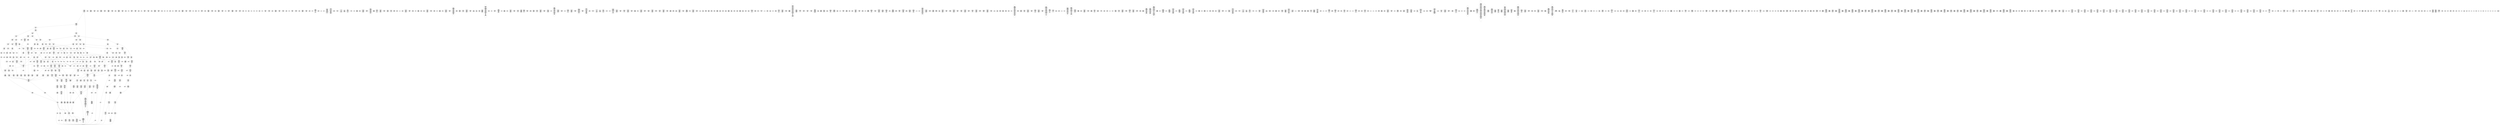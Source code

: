 /* Generated by GvGen v.1.0 (https://www.github.com/stricaud/gvgen) */

digraph G {
compound=true;
   node1 [label="[anywhere]"];
   node2 [label="# 0x0
PUSHX Data
PUSHX Data
MSTORE
PUSHX LogicData
CALLDATASIZE
LT
PUSHX Data
JUMPI
"];
   node3 [label="# 0xd
PUSHX Data
CALLDATALOAD
PUSHX BitData
SHR
PUSHX LogicData
GT
PUSHX Data
JUMPI
"];
   node4 [label="# 0x1e
PUSHX LogicData
GT
PUSHX Data
JUMPI
"];
   node5 [label="# 0x29
PUSHX LogicData
GT
PUSHX Data
JUMPI
"];
   node6 [label="# 0x34
PUSHX LogicData
EQ
PUSHX Data
JUMPI
"];
   node7 [label="# 0x3f
PUSHX LogicData
EQ
PUSHX Data
JUMPI
"];
   node8 [label="# 0x4a
PUSHX LogicData
EQ
PUSHX Data
JUMPI
"];
   node9 [label="# 0x55
PUSHX LogicData
EQ
PUSHX Data
JUMPI
"];
   node10 [label="# 0x60
PUSHX LogicData
EQ
PUSHX Data
JUMPI
"];
   node11 [label="# 0x6b
PUSHX Data
JUMP
"];
   node12 [label="# 0x6f
JUMPDEST
PUSHX LogicData
EQ
PUSHX Data
JUMPI
"];
   node13 [label="# 0x7b
PUSHX LogicData
EQ
PUSHX Data
JUMPI
"];
   node14 [label="# 0x86
PUSHX LogicData
EQ
PUSHX Data
JUMPI
"];
   node15 [label="# 0x91
PUSHX LogicData
EQ
PUSHX Data
JUMPI
"];
   node16 [label="# 0x9c
PUSHX LogicData
EQ
PUSHX Data
JUMPI
"];
   node17 [label="# 0xa7
PUSHX Data
JUMP
"];
   node18 [label="# 0xab
JUMPDEST
PUSHX LogicData
GT
PUSHX Data
JUMPI
"];
   node19 [label="# 0xb7
PUSHX LogicData
EQ
PUSHX Data
JUMPI
"];
   node20 [label="# 0xc2
PUSHX LogicData
EQ
PUSHX Data
JUMPI
"];
   node21 [label="# 0xcd
PUSHX LogicData
EQ
PUSHX Data
JUMPI
"];
   node22 [label="# 0xd8
PUSHX LogicData
EQ
PUSHX Data
JUMPI
"];
   node23 [label="# 0xe3
PUSHX LogicData
EQ
PUSHX Data
JUMPI
"];
   node24 [label="# 0xee
PUSHX Data
JUMP
"];
   node25 [label="# 0xf2
JUMPDEST
PUSHX LogicData
EQ
PUSHX Data
JUMPI
"];
   node26 [label="# 0xfe
PUSHX LogicData
EQ
PUSHX Data
JUMPI
"];
   node27 [label="# 0x109
PUSHX LogicData
EQ
PUSHX Data
JUMPI
"];
   node28 [label="# 0x114
PUSHX LogicData
EQ
PUSHX Data
JUMPI
"];
   node29 [label="# 0x11f
PUSHX LogicData
EQ
PUSHX Data
JUMPI
"];
   node30 [label="# 0x12a
PUSHX Data
JUMP
"];
   node31 [label="# 0x12e
JUMPDEST
PUSHX LogicData
GT
PUSHX Data
JUMPI
"];
   node32 [label="# 0x13a
PUSHX LogicData
GT
PUSHX Data
JUMPI
"];
   node33 [label="# 0x145
PUSHX LogicData
EQ
PUSHX Data
JUMPI
"];
   node34 [label="# 0x150
PUSHX LogicData
EQ
PUSHX Data
JUMPI
"];
   node35 [label="# 0x15b
PUSHX LogicData
EQ
PUSHX Data
JUMPI
"];
   node36 [label="# 0x166
PUSHX LogicData
EQ
PUSHX Data
JUMPI
"];
   node37 [label="# 0x171
PUSHX LogicData
EQ
PUSHX Data
JUMPI
"];
   node38 [label="# 0x17c
PUSHX Data
JUMP
"];
   node39 [label="# 0x180
JUMPDEST
PUSHX LogicData
EQ
PUSHX Data
JUMPI
"];
   node40 [label="# 0x18c
PUSHX LogicData
EQ
PUSHX Data
JUMPI
"];
   node41 [label="# 0x197
PUSHX LogicData
EQ
PUSHX Data
JUMPI
"];
   node42 [label="# 0x1a2
PUSHX LogicData
EQ
PUSHX Data
JUMPI
"];
   node43 [label="# 0x1ad
PUSHX LogicData
EQ
PUSHX Data
JUMPI
"];
   node44 [label="# 0x1b8
PUSHX Data
JUMP
"];
   node45 [label="# 0x1bc
JUMPDEST
PUSHX LogicData
GT
PUSHX Data
JUMPI
"];
   node46 [label="# 0x1c8
PUSHX LogicData
EQ
PUSHX Data
JUMPI
"];
   node47 [label="# 0x1d3
PUSHX LogicData
EQ
PUSHX Data
JUMPI
"];
   node48 [label="# 0x1de
PUSHX LogicData
EQ
PUSHX Data
JUMPI
"];
   node49 [label="# 0x1e9
PUSHX LogicData
EQ
PUSHX Data
JUMPI
"];
   node50 [label="# 0x1f4
PUSHX LogicData
EQ
PUSHX Data
JUMPI
"];
   node51 [label="# 0x1ff
PUSHX Data
JUMP
"];
   node52 [label="# 0x203
JUMPDEST
PUSHX LogicData
EQ
PUSHX Data
JUMPI
"];
   node53 [label="# 0x20f
PUSHX LogicData
EQ
PUSHX Data
JUMPI
"];
   node54 [label="# 0x21a
PUSHX LogicData
EQ
PUSHX Data
JUMPI
"];
   node55 [label="# 0x225
PUSHX LogicData
EQ
PUSHX Data
JUMPI
"];
   node56 [label="# 0x230
PUSHX LogicData
EQ
PUSHX Data
JUMPI
"];
   node57 [label="# 0x23b
JUMPDEST
PUSHX Data
REVERT
"];
   node58 [label="# 0x240
JUMPDEST
CALLVALUE
ISZERO
PUSHX Data
JUMPI
"];
   node59 [label="# 0x248
PUSHX Data
REVERT
"];
   node60 [label="# 0x24c
JUMPDEST
PUSHX Data
PUSHX ArithData
CALLDATASIZE
SUB
ADD
PUSHX Data
PUSHX Data
JUMP
"];
   node61 [label="# 0x262
JUMPDEST
PUSHX Data
JUMP
"];
   node62 [label="# 0x267
JUMPDEST
PUSHX MemData
MLOAD
PUSHX Data
PUSHX Data
JUMP
"];
   node63 [label="# 0x274
JUMPDEST
PUSHX MemData
MLOAD
SUB
RETURN
"];
   node64 [label="# 0x27d
JUMPDEST
CALLVALUE
ISZERO
PUSHX Data
JUMPI
"];
   node65 [label="# 0x285
PUSHX Data
REVERT
"];
   node66 [label="# 0x289
JUMPDEST
PUSHX Data
PUSHX ArithData
CALLDATASIZE
SUB
ADD
PUSHX Data
PUSHX Data
JUMP
"];
   node67 [label="# 0x29f
JUMPDEST
PUSHX Data
JUMP
"];
   node68 [label="# 0x2a4
JUMPDEST
PUSHX MemData
MLOAD
PUSHX Data
PUSHX Data
JUMP
"];
   node69 [label="# 0x2b1
JUMPDEST
PUSHX MemData
MLOAD
SUB
RETURN
"];
   node70 [label="# 0x2ba
JUMPDEST
CALLVALUE
ISZERO
PUSHX Data
JUMPI
"];
   node71 [label="# 0x2c2
PUSHX Data
REVERT
"];
   node72 [label="# 0x2c6
JUMPDEST
PUSHX Data
PUSHX Data
JUMP
"];
   node73 [label="# 0x2cf
JUMPDEST
PUSHX MemData
MLOAD
PUSHX Data
PUSHX Data
JUMP
"];
   node74 [label="# 0x2dc
JUMPDEST
PUSHX MemData
MLOAD
SUB
RETURN
"];
   node75 [label="# 0x2e5
JUMPDEST
CALLVALUE
ISZERO
PUSHX Data
JUMPI
"];
   node76 [label="# 0x2ed
PUSHX Data
REVERT
"];
   node77 [label="# 0x2f1
JUMPDEST
PUSHX Data
PUSHX ArithData
CALLDATASIZE
SUB
ADD
PUSHX Data
PUSHX Data
JUMP
"];
   node78 [label="# 0x307
JUMPDEST
PUSHX Data
JUMP
"];
   node79 [label="# 0x30c
JUMPDEST
PUSHX MemData
MLOAD
PUSHX Data
PUSHX Data
JUMP
"];
   node80 [label="# 0x319
JUMPDEST
PUSHX MemData
MLOAD
SUB
RETURN
"];
   node81 [label="# 0x322
JUMPDEST
CALLVALUE
ISZERO
PUSHX Data
JUMPI
"];
   node82 [label="# 0x32a
PUSHX Data
REVERT
"];
   node83 [label="# 0x32e
JUMPDEST
PUSHX Data
PUSHX ArithData
CALLDATASIZE
SUB
ADD
PUSHX Data
PUSHX Data
JUMP
"];
   node84 [label="# 0x344
JUMPDEST
PUSHX Data
JUMP
"];
   node85 [label="# 0x349
JUMPDEST
STOP
"];
   node86 [label="# 0x34b
JUMPDEST
CALLVALUE
ISZERO
PUSHX Data
JUMPI
"];
   node87 [label="# 0x353
PUSHX Data
REVERT
"];
   node88 [label="# 0x357
JUMPDEST
PUSHX Data
PUSHX Data
JUMP
"];
   node89 [label="# 0x360
JUMPDEST
PUSHX MemData
MLOAD
PUSHX Data
PUSHX Data
JUMP
"];
   node90 [label="# 0x36d
JUMPDEST
PUSHX MemData
MLOAD
SUB
RETURN
"];
   node91 [label="# 0x376
JUMPDEST
CALLVALUE
ISZERO
PUSHX Data
JUMPI
"];
   node92 [label="# 0x37e
PUSHX Data
REVERT
"];
   node93 [label="# 0x382
JUMPDEST
PUSHX Data
PUSHX Data
JUMP
"];
   node94 [label="# 0x38b
JUMPDEST
PUSHX MemData
MLOAD
PUSHX Data
PUSHX Data
JUMP
"];
   node95 [label="# 0x398
JUMPDEST
PUSHX MemData
MLOAD
SUB
RETURN
"];
   node96 [label="# 0x3a1
JUMPDEST
CALLVALUE
ISZERO
PUSHX Data
JUMPI
"];
   node97 [label="# 0x3a9
PUSHX Data
REVERT
"];
   node98 [label="# 0x3ad
JUMPDEST
PUSHX Data
PUSHX ArithData
CALLDATASIZE
SUB
ADD
PUSHX Data
PUSHX Data
JUMP
"];
   node99 [label="# 0x3c3
JUMPDEST
PUSHX Data
JUMP
"];
   node100 [label="# 0x3c8
JUMPDEST
STOP
"];
   node101 [label="# 0x3ca
JUMPDEST
CALLVALUE
ISZERO
PUSHX Data
JUMPI
"];
   node102 [label="# 0x3d2
PUSHX Data
REVERT
"];
   node103 [label="# 0x3d6
JUMPDEST
PUSHX Data
PUSHX Data
JUMP
"];
   node104 [label="# 0x3df
JUMPDEST
PUSHX MemData
MLOAD
PUSHX Data
PUSHX Data
JUMP
"];
   node105 [label="# 0x3ec
JUMPDEST
PUSHX MemData
MLOAD
SUB
RETURN
"];
   node106 [label="# 0x3f5
JUMPDEST
CALLVALUE
ISZERO
PUSHX Data
JUMPI
"];
   node107 [label="# 0x3fd
PUSHX Data
REVERT
"];
   node108 [label="# 0x401
JUMPDEST
PUSHX Data
PUSHX Data
JUMP
"];
   node109 [label="# 0x40a
JUMPDEST
PUSHX MemData
MLOAD
PUSHX Data
PUSHX Data
JUMP
"];
   node110 [label="# 0x417
JUMPDEST
PUSHX MemData
MLOAD
SUB
RETURN
"];
   node111 [label="# 0x420
JUMPDEST
CALLVALUE
ISZERO
PUSHX Data
JUMPI
"];
   node112 [label="# 0x428
PUSHX Data
REVERT
"];
   node113 [label="# 0x42c
JUMPDEST
PUSHX Data
PUSHX ArithData
CALLDATASIZE
SUB
ADD
PUSHX Data
PUSHX Data
JUMP
"];
   node114 [label="# 0x442
JUMPDEST
PUSHX Data
JUMP
"];
   node115 [label="# 0x447
JUMPDEST
PUSHX MemData
MLOAD
PUSHX Data
PUSHX Data
JUMP
"];
   node116 [label="# 0x454
JUMPDEST
PUSHX MemData
MLOAD
SUB
RETURN
"];
   node117 [label="# 0x45d
JUMPDEST
CALLVALUE
ISZERO
PUSHX Data
JUMPI
"];
   node118 [label="# 0x465
PUSHX Data
REVERT
"];
   node119 [label="# 0x469
JUMPDEST
PUSHX Data
PUSHX ArithData
CALLDATASIZE
SUB
ADD
PUSHX Data
PUSHX Data
JUMP
"];
   node120 [label="# 0x47f
JUMPDEST
PUSHX Data
JUMP
"];
   node121 [label="# 0x484
JUMPDEST
STOP
"];
   node122 [label="# 0x486
JUMPDEST
PUSHX Data
PUSHX Data
JUMP
"];
   node123 [label="# 0x48e
JUMPDEST
STOP
"];
   node124 [label="# 0x490
JUMPDEST
CALLVALUE
ISZERO
PUSHX Data
JUMPI
"];
   node125 [label="# 0x498
PUSHX Data
REVERT
"];
   node126 [label="# 0x49c
JUMPDEST
PUSHX Data
PUSHX ArithData
CALLDATASIZE
SUB
ADD
PUSHX Data
PUSHX Data
JUMP
"];
   node127 [label="# 0x4b2
JUMPDEST
PUSHX Data
JUMP
"];
   node128 [label="# 0x4b7
JUMPDEST
STOP
"];
   node129 [label="# 0x4b9
JUMPDEST
CALLVALUE
ISZERO
PUSHX Data
JUMPI
"];
   node130 [label="# 0x4c1
PUSHX Data
REVERT
"];
   node131 [label="# 0x4c5
JUMPDEST
PUSHX Data
PUSHX Data
JUMP
"];
   node132 [label="# 0x4ce
JUMPDEST
PUSHX MemData
MLOAD
PUSHX Data
PUSHX Data
JUMP
"];
   node133 [label="# 0x4db
JUMPDEST
PUSHX MemData
MLOAD
SUB
RETURN
"];
   node134 [label="# 0x4e4
JUMPDEST
CALLVALUE
ISZERO
PUSHX Data
JUMPI
"];
   node135 [label="# 0x4ec
PUSHX Data
REVERT
"];
   node136 [label="# 0x4f0
JUMPDEST
PUSHX Data
PUSHX ArithData
CALLDATASIZE
SUB
ADD
PUSHX Data
PUSHX Data
JUMP
"];
   node137 [label="# 0x506
JUMPDEST
PUSHX Data
JUMP
"];
   node138 [label="# 0x50b
JUMPDEST
PUSHX MemData
MLOAD
PUSHX Data
PUSHX Data
JUMP
"];
   node139 [label="# 0x518
JUMPDEST
PUSHX MemData
MLOAD
SUB
RETURN
"];
   node140 [label="# 0x521
JUMPDEST
CALLVALUE
ISZERO
PUSHX Data
JUMPI
"];
   node141 [label="# 0x529
PUSHX Data
REVERT
"];
   node142 [label="# 0x52d
JUMPDEST
PUSHX Data
PUSHX Data
JUMP
"];
   node143 [label="# 0x536
JUMPDEST
PUSHX MemData
MLOAD
PUSHX Data
PUSHX Data
JUMP
"];
   node144 [label="# 0x543
JUMPDEST
PUSHX MemData
MLOAD
SUB
RETURN
"];
   node145 [label="# 0x54c
JUMPDEST
CALLVALUE
ISZERO
PUSHX Data
JUMPI
"];
   node146 [label="# 0x554
PUSHX Data
REVERT
"];
   node147 [label="# 0x558
JUMPDEST
PUSHX Data
PUSHX Data
JUMP
"];
   node148 [label="# 0x561
JUMPDEST
STOP
"];
   node149 [label="# 0x563
JUMPDEST
CALLVALUE
ISZERO
PUSHX Data
JUMPI
"];
   node150 [label="# 0x56b
PUSHX Data
REVERT
"];
   node151 [label="# 0x56f
JUMPDEST
PUSHX Data
PUSHX ArithData
CALLDATASIZE
SUB
ADD
PUSHX Data
PUSHX Data
JUMP
"];
   node152 [label="# 0x585
JUMPDEST
PUSHX Data
JUMP
"];
   node153 [label="# 0x58a
JUMPDEST
STOP
"];
   node154 [label="# 0x58c
JUMPDEST
CALLVALUE
ISZERO
PUSHX Data
JUMPI
"];
   node155 [label="# 0x594
PUSHX Data
REVERT
"];
   node156 [label="# 0x598
JUMPDEST
PUSHX Data
PUSHX Data
JUMP
"];
   node157 [label="# 0x5a1
JUMPDEST
PUSHX MemData
MLOAD
PUSHX Data
PUSHX Data
JUMP
"];
   node158 [label="# 0x5ae
JUMPDEST
PUSHX MemData
MLOAD
SUB
RETURN
"];
   node159 [label="# 0x5b7
JUMPDEST
CALLVALUE
ISZERO
PUSHX Data
JUMPI
"];
   node160 [label="# 0x5bf
PUSHX Data
REVERT
"];
   node161 [label="# 0x5c3
JUMPDEST
PUSHX Data
PUSHX ArithData
CALLDATASIZE
SUB
ADD
PUSHX Data
PUSHX Data
JUMP
"];
   node162 [label="# 0x5d9
JUMPDEST
PUSHX Data
JUMP
"];
   node163 [label="# 0x5de
JUMPDEST
PUSHX MemData
MLOAD
PUSHX Data
PUSHX Data
JUMP
"];
   node164 [label="# 0x5eb
JUMPDEST
PUSHX MemData
MLOAD
SUB
RETURN
"];
   node165 [label="# 0x5f4
JUMPDEST
CALLVALUE
ISZERO
PUSHX Data
JUMPI
"];
   node166 [label="# 0x5fc
PUSHX Data
REVERT
"];
   node167 [label="# 0x600
JUMPDEST
PUSHX Data
PUSHX ArithData
CALLDATASIZE
SUB
ADD
PUSHX Data
PUSHX Data
JUMP
"];
   node168 [label="# 0x616
JUMPDEST
PUSHX Data
JUMP
"];
   node169 [label="# 0x61b
JUMPDEST
PUSHX MemData
MLOAD
PUSHX Data
PUSHX Data
JUMP
"];
   node170 [label="# 0x628
JUMPDEST
PUSHX MemData
MLOAD
SUB
RETURN
"];
   node171 [label="# 0x631
JUMPDEST
CALLVALUE
ISZERO
PUSHX Data
JUMPI
"];
   node172 [label="# 0x639
PUSHX Data
REVERT
"];
   node173 [label="# 0x63d
JUMPDEST
PUSHX Data
PUSHX Data
JUMP
"];
   node174 [label="# 0x646
JUMPDEST
STOP
"];
   node175 [label="# 0x648
JUMPDEST
CALLVALUE
ISZERO
PUSHX Data
JUMPI
"];
   node176 [label="# 0x650
PUSHX Data
REVERT
"];
   node177 [label="# 0x654
JUMPDEST
PUSHX Data
PUSHX Data
JUMP
"];
   node178 [label="# 0x65d
JUMPDEST
PUSHX MemData
MLOAD
PUSHX Data
PUSHX Data
JUMP
"];
   node179 [label="# 0x66a
JUMPDEST
PUSHX MemData
MLOAD
SUB
RETURN
"];
   node180 [label="# 0x673
JUMPDEST
CALLVALUE
ISZERO
PUSHX Data
JUMPI
"];
   node181 [label="# 0x67b
PUSHX Data
REVERT
"];
   node182 [label="# 0x67f
JUMPDEST
PUSHX Data
PUSHX Data
JUMP
"];
   node183 [label="# 0x688
JUMPDEST
PUSHX MemData
MLOAD
PUSHX Data
PUSHX Data
JUMP
"];
   node184 [label="# 0x695
JUMPDEST
PUSHX MemData
MLOAD
SUB
RETURN
"];
   node185 [label="# 0x69e
JUMPDEST
CALLVALUE
ISZERO
PUSHX Data
JUMPI
"];
   node186 [label="# 0x6a6
PUSHX Data
REVERT
"];
   node187 [label="# 0x6aa
JUMPDEST
PUSHX Data
PUSHX Data
JUMP
"];
   node188 [label="# 0x6b3
JUMPDEST
PUSHX MemData
MLOAD
PUSHX Data
PUSHX Data
JUMP
"];
   node189 [label="# 0x6c0
JUMPDEST
PUSHX MemData
MLOAD
SUB
RETURN
"];
   node190 [label="# 0x6c9
JUMPDEST
PUSHX Data
PUSHX ArithData
CALLDATASIZE
SUB
ADD
PUSHX Data
PUSHX Data
JUMP
"];
   node191 [label="# 0x6de
JUMPDEST
PUSHX Data
JUMP
"];
   node192 [label="# 0x6e3
JUMPDEST
STOP
"];
   node193 [label="# 0x6e5
JUMPDEST
CALLVALUE
ISZERO
PUSHX Data
JUMPI
"];
   node194 [label="# 0x6ed
PUSHX Data
REVERT
"];
   node195 [label="# 0x6f1
JUMPDEST
PUSHX Data
PUSHX ArithData
CALLDATASIZE
SUB
ADD
PUSHX Data
PUSHX Data
JUMP
"];
   node196 [label="# 0x707
JUMPDEST
PUSHX Data
JUMP
"];
   node197 [label="# 0x70c
JUMPDEST
STOP
"];
   node198 [label="# 0x70e
JUMPDEST
CALLVALUE
ISZERO
PUSHX Data
JUMPI
"];
   node199 [label="# 0x716
PUSHX Data
REVERT
"];
   node200 [label="# 0x71a
JUMPDEST
PUSHX Data
PUSHX Data
JUMP
"];
   node201 [label="# 0x723
JUMPDEST
STOP
"];
   node202 [label="# 0x725
JUMPDEST
CALLVALUE
ISZERO
PUSHX Data
JUMPI
"];
   node203 [label="# 0x72d
PUSHX Data
REVERT
"];
   node204 [label="# 0x731
JUMPDEST
PUSHX Data
PUSHX Data
JUMP
"];
   node205 [label="# 0x73a
JUMPDEST
STOP
"];
   node206 [label="# 0x73c
JUMPDEST
CALLVALUE
ISZERO
PUSHX Data
JUMPI
"];
   node207 [label="# 0x744
PUSHX Data
REVERT
"];
   node208 [label="# 0x748
JUMPDEST
PUSHX Data
PUSHX ArithData
CALLDATASIZE
SUB
ADD
PUSHX Data
PUSHX Data
JUMP
"];
   node209 [label="# 0x75e
JUMPDEST
PUSHX Data
JUMP
"];
   node210 [label="# 0x763
JUMPDEST
STOP
"];
   node211 [label="# 0x765
JUMPDEST
CALLVALUE
ISZERO
PUSHX Data
JUMPI
"];
   node212 [label="# 0x76d
PUSHX Data
REVERT
"];
   node213 [label="# 0x771
JUMPDEST
PUSHX Data
PUSHX Data
JUMP
"];
   node214 [label="# 0x77a
JUMPDEST
PUSHX MemData
MLOAD
PUSHX Data
PUSHX Data
JUMP
"];
   node215 [label="# 0x787
JUMPDEST
PUSHX MemData
MLOAD
SUB
RETURN
"];
   node216 [label="# 0x790
JUMPDEST
CALLVALUE
ISZERO
PUSHX Data
JUMPI
"];
   node217 [label="# 0x798
PUSHX Data
REVERT
"];
   node218 [label="# 0x79c
JUMPDEST
PUSHX Data
PUSHX Data
JUMP
"];
   node219 [label="# 0x7a5
JUMPDEST
PUSHX MemData
MLOAD
PUSHX Data
PUSHX Data
JUMP
"];
   node220 [label="# 0x7b2
JUMPDEST
PUSHX MemData
MLOAD
SUB
RETURN
"];
   node221 [label="# 0x7bb
JUMPDEST
CALLVALUE
ISZERO
PUSHX Data
JUMPI
"];
   node222 [label="# 0x7c3
PUSHX Data
REVERT
"];
   node223 [label="# 0x7c7
JUMPDEST
PUSHX Data
PUSHX ArithData
CALLDATASIZE
SUB
ADD
PUSHX Data
PUSHX Data
JUMP
"];
   node224 [label="# 0x7dd
JUMPDEST
PUSHX Data
JUMP
"];
   node225 [label="# 0x7e2
JUMPDEST
PUSHX MemData
MLOAD
PUSHX Data
PUSHX Data
JUMP
"];
   node226 [label="# 0x7ef
JUMPDEST
PUSHX MemData
MLOAD
SUB
RETURN
"];
   node227 [label="# 0x7f8
JUMPDEST
CALLVALUE
ISZERO
PUSHX Data
JUMPI
"];
   node228 [label="# 0x800
PUSHX Data
REVERT
"];
   node229 [label="# 0x804
JUMPDEST
PUSHX Data
PUSHX Data
JUMP
"];
   node230 [label="# 0x80d
JUMPDEST
PUSHX MemData
MLOAD
PUSHX Data
PUSHX Data
JUMP
"];
   node231 [label="# 0x81a
JUMPDEST
PUSHX MemData
MLOAD
SUB
RETURN
"];
   node232 [label="# 0x823
JUMPDEST
PUSHX Data
PUSHX ArithData
CALLDATASIZE
SUB
ADD
PUSHX Data
PUSHX Data
JUMP
"];
   node233 [label="# 0x838
JUMPDEST
PUSHX Data
JUMP
"];
   node234 [label="# 0x83d
JUMPDEST
STOP
"];
   node235 [label="# 0x83f
JUMPDEST
CALLVALUE
ISZERO
PUSHX Data
JUMPI
"];
   node236 [label="# 0x847
PUSHX Data
REVERT
"];
   node237 [label="# 0x84b
JUMPDEST
PUSHX Data
PUSHX Data
JUMP
"];
   node238 [label="# 0x854
JUMPDEST
PUSHX MemData
MLOAD
PUSHX Data
PUSHX Data
JUMP
"];
   node239 [label="# 0x861
JUMPDEST
PUSHX MemData
MLOAD
SUB
RETURN
"];
   node240 [label="# 0x86a
JUMPDEST
CALLVALUE
ISZERO
PUSHX Data
JUMPI
"];
   node241 [label="# 0x872
PUSHX Data
REVERT
"];
   node242 [label="# 0x876
JUMPDEST
PUSHX Data
PUSHX Data
JUMP
"];
   node243 [label="# 0x87f
JUMPDEST
PUSHX MemData
MLOAD
PUSHX Data
PUSHX Data
JUMP
"];
   node244 [label="# 0x88c
JUMPDEST
PUSHX MemData
MLOAD
SUB
RETURN
"];
   node245 [label="# 0x895
JUMPDEST
CALLVALUE
ISZERO
PUSHX Data
JUMPI
"];
   node246 [label="# 0x89d
PUSHX Data
REVERT
"];
   node247 [label="# 0x8a1
JUMPDEST
PUSHX Data
PUSHX ArithData
CALLDATASIZE
SUB
ADD
PUSHX Data
PUSHX Data
JUMP
"];
   node248 [label="# 0x8b7
JUMPDEST
PUSHX Data
JUMP
"];
   node249 [label="# 0x8bc
JUMPDEST
PUSHX MemData
MLOAD
PUSHX Data
PUSHX Data
JUMP
"];
   node250 [label="# 0x8c9
JUMPDEST
PUSHX MemData
MLOAD
SUB
RETURN
"];
   node251 [label="# 0x8d2
JUMPDEST
CALLVALUE
ISZERO
PUSHX Data
JUMPI
"];
   node252 [label="# 0x8da
PUSHX Data
REVERT
"];
   node253 [label="# 0x8de
JUMPDEST
PUSHX Data
PUSHX ArithData
CALLDATASIZE
SUB
ADD
PUSHX Data
PUSHX Data
JUMP
"];
   node254 [label="# 0x8f4
JUMPDEST
PUSHX Data
JUMP
"];
   node255 [label="# 0x8f9
JUMPDEST
STOP
"];
   node256 [label="# 0x8fb
JUMPDEST
PUSHX Data
PUSHX BitData
PUSHX BitData
NOT
AND
PUSHX BitData
NOT
AND
EQ
PUSHX Data
JUMPI
"];
   node257 [label="# 0x964
PUSHX Data
PUSHX Data
JUMP
"];
   node258 [label="# 0x96d
JUMPDEST
"];
   node259 [label="# 0x96e
JUMPDEST
JUMP
"];
   node260 [label="# 0x975
JUMPDEST
PUSHX Data
PUSHX Data
MSTORE
PUSHX Data
MSTORE
PUSHX Data
PUSHX Data
SHA3
PUSHX ArithData
SLOAD
PUSHX ArithData
EXP
DIV
PUSHX BitData
AND
JUMP
"];
   node261 [label="# 0x995
JUMPDEST
PUSHX Data
PUSHX StorData
SLOAD
PUSHX Data
PUSHX Data
JUMP
"];
   node262 [label="# 0x9a4
JUMPDEST
PUSHX ArithData
ADD
PUSHX ArithData
DIV
MUL
PUSHX ArithData
ADD
PUSHX MemData
MLOAD
ADD
PUSHX Data
MSTORE
MSTORE
PUSHX ArithData
ADD
SLOAD
PUSHX Data
PUSHX Data
JUMP
"];
   node263 [label="# 0x9d0
JUMPDEST
ISZERO
PUSHX Data
JUMPI
"];
   node264 [label="# 0x9d7
PUSHX LogicData
LT
PUSHX Data
JUMPI
"];
   node265 [label="# 0x9df
PUSHX ArithData
SLOAD
DIV
MUL
MSTORE
PUSHX ArithData
ADD
PUSHX Data
JUMP
"];
   node266 [label="# 0x9f2
JUMPDEST
ADD
PUSHX Data
MSTORE
PUSHX Data
PUSHX Data
SHA3
"];
   node267 [label="# 0xa00
JUMPDEST
SLOAD
MSTORE
PUSHX ArithData
ADD
PUSHX ArithData
ADD
GT
PUSHX Data
JUMPI
"];
   node268 [label="# 0xa14
SUB
PUSHX BitData
AND
ADD
"];
   node269 [label="# 0xa1d
JUMPDEST
JUMP
"];
   node270 [label="# 0xa27
JUMPDEST
PUSHX Data
PUSHX Data
PUSHX Data
JUMP
"];
   node271 [label="# 0xa32
JUMPDEST
PUSHX Data
JUMPI
"];
   node272 [label="# 0xa37
PUSHX MemData
MLOAD
PUSHX Data
MSTORE
PUSHX ArithData
ADD
PUSHX Data
PUSHX Data
JUMP
"];
   node273 [label="# 0xa68
JUMPDEST
PUSHX MemData
MLOAD
SUB
REVERT
"];
   node274 [label="# 0xa71
JUMPDEST
PUSHX Data
PUSHX ArithData
MSTORE
PUSHX ArithData
ADD
MSTORE
PUSHX ArithData
ADD
PUSHX Data
SHA3
PUSHX ArithData
SLOAD
PUSHX ArithData
EXP
DIV
PUSHX BitData
AND
JUMP
"];
   node275 [label="# 0xaac
JUMPDEST
PUSHX Data
PUSHX Data
PUSHX Data
JUMP
"];
   node276 [label="# 0xab7
JUMPDEST
PUSHX BitData
AND
PUSHX BitData
AND
EQ
ISZERO
PUSHX Data
JUMPI
"];
   node277 [label="# 0xaee
PUSHX MemData
MLOAD
PUSHX Data
MSTORE
PUSHX ArithData
ADD
PUSHX Data
PUSHX Data
JUMP
"];
   node278 [label="# 0xb1f
JUMPDEST
PUSHX MemData
MLOAD
SUB
REVERT
"];
   node279 [label="# 0xb28
JUMPDEST
PUSHX BitData
AND
PUSHX Data
PUSHX Data
JUMP
"];
   node280 [label="# 0xb47
JUMPDEST
PUSHX BitData
AND
EQ
PUSHX Data
JUMPI
"];
   node281 [label="# 0xb64
PUSHX Data
PUSHX Data
PUSHX Data
JUMP
"];
   node282 [label="# 0xb70
JUMPDEST
PUSHX Data
JUMP
"];
   node283 [label="# 0xb75
JUMPDEST
"];
   node284 [label="# 0xb76
JUMPDEST
PUSHX Data
JUMPI
"];
   node285 [label="# 0xb7b
PUSHX MemData
MLOAD
PUSHX Data
MSTORE
PUSHX ArithData
ADD
PUSHX Data
PUSHX Data
JUMP
"];
   node286 [label="# 0xbac
JUMPDEST
PUSHX MemData
MLOAD
SUB
REVERT
"];
   node287 [label="# 0xbb5
JUMPDEST
PUSHX Data
PUSHX Data
JUMP
"];
   node288 [label="# 0xbbf
JUMPDEST
JUMP
"];
   node289 [label="# 0xbc4
JUMPDEST
PUSHX Data
JUMP
"];
   node290 [label="# 0xbc9
JUMPDEST
PUSHX Data
PUSHX StorData
SLOAD
JUMP
"];
   node291 [label="# 0xbd6
JUMPDEST
PUSHX Data
PUSHX Data
PUSHX Data
JUMP
"];
   node292 [label="# 0xbe1
JUMPDEST
PUSHX Data
JUMP
"];
   node293 [label="# 0xbe7
JUMPDEST
PUSHX Data
JUMPI
"];
   node294 [label="# 0xbec
PUSHX MemData
MLOAD
PUSHX Data
MSTORE
PUSHX ArithData
ADD
PUSHX Data
PUSHX Data
JUMP
"];
   node295 [label="# 0xc1d
JUMPDEST
PUSHX MemData
MLOAD
SUB
REVERT
"];
   node296 [label="# 0xc26
JUMPDEST
PUSHX Data
PUSHX Data
JUMP
"];
   node297 [label="# 0xc31
JUMPDEST
JUMP
"];
   node298 [label="# 0xc36
JUMPDEST
PUSHX Data
JUMP
"];
   node299 [label="# 0xc3e
JUMPDEST
PUSHX Data
JUMP
"];
   node300 [label="# 0xc46
JUMPDEST
PUSHX Data
PUSHX Data
PUSHX Data
JUMP
"];
   node301 [label="# 0xc51
JUMPDEST
LT
PUSHX Data
JUMPI
"];
   node302 [label="# 0xc58
PUSHX MemData
MLOAD
PUSHX Data
MSTORE
PUSHX ArithData
ADD
PUSHX Data
PUSHX Data
JUMP
"];
   node303 [label="# 0xc89
JUMPDEST
PUSHX MemData
MLOAD
SUB
REVERT
"];
   node304 [label="# 0xc92
JUMPDEST
PUSHX Data
PUSHX ArithData
PUSHX BitData
AND
PUSHX BitData
AND
MSTORE
PUSHX ArithData
ADD
MSTORE
PUSHX ArithData
ADD
PUSHX Data
SHA3
PUSHX ArithData
MSTORE
PUSHX ArithData
ADD
MSTORE
PUSHX ArithData
ADD
PUSHX Data
SHA3
SLOAD
JUMP
"];
   node305 [label="# 0xceb
JUMPDEST
PUSHX Data
PUSHX Data
JUMP
"];
   node306 [label="# 0xcf3
JUMPDEST
PUSHX BitData
AND
PUSHX Data
PUSHX Data
JUMP
"];
   node307 [label="# 0xd11
JUMPDEST
PUSHX BitData
AND
EQ
PUSHX Data
JUMPI
"];
   node308 [label="# 0xd2d
PUSHX MemData
MLOAD
PUSHX Data
MSTORE
PUSHX ArithData
ADD
PUSHX Data
PUSHX Data
JUMP
"];
   node309 [label="# 0xd5e
JUMPDEST
PUSHX MemData
MLOAD
SUB
REVERT
"];
   node310 [label="# 0xd67
JUMPDEST
PUSHX Data
MLOAD
PUSHX Data
"];
   node311 [label="# 0xd70
JUMPDEST
LT
ISZERO
PUSHX Data
JUMPI
"];
   node312 [label="# 0xd79
PUSHX Data
MLOAD
LT
PUSHX Data
JUMPI
"];
   node313 [label="# 0xd85
PUSHX Data
PUSHX Data
MSTORE
PUSHX Data
PUSHX Data
MSTORE
PUSHX Data
PUSHX Data
REVERT
"];
   node314 [label="# 0xdb3
JUMPDEST
PUSHX ArithData
MUL
PUSHX ArithData
ADD
ADD
MLOAD
PUSHX LogicData
PUSHX Data
PUSHX ArithData
PUSHX BitData
AND
PUSHX BitData
AND
MSTORE
PUSHX ArithData
ADD
MSTORE
PUSHX ArithData
ADD
PUSHX Data
SHA3
PUSHX ArithData
PUSHX ArithData
EXP
SLOAD
PUSHX ArithData
MUL
NOT
AND
ISZERO
ISZERO
MUL
OR
SSTORE
PUSHX Data
PUSHX Data
JUMP
"];
   node315 [label="# 0xe21
JUMPDEST
PUSHX Data
JUMP
"];
   node316 [label="# 0xe29
JUMPDEST
JUMP
"];
   node317 [label="# 0xe2e
JUMPDEST
PUSHX Data
PUSHX Data
JUMP
"];
   node318 [label="# 0xe36
JUMPDEST
PUSHX BitData
AND
PUSHX Data
PUSHX Data
JUMP
"];
   node319 [label="# 0xe54
JUMPDEST
PUSHX BitData
AND
EQ
PUSHX Data
JUMPI
"];
   node320 [label="# 0xe70
PUSHX MemData
MLOAD
PUSHX Data
MSTORE
PUSHX ArithData
ADD
PUSHX Data
PUSHX Data
JUMP
"];
   node321 [label="# 0xea1
JUMPDEST
PUSHX MemData
MLOAD
SUB
REVERT
"];
   node322 [label="# 0xeaa
JUMPDEST
CALLER
PUSHX BitData
AND
PUSHX ArithData
SELFBALANCE
ISZERO
MUL
PUSHX MemData
MLOAD
PUSHX Data
PUSHX MemData
MLOAD
SUB
CALL
PUSHX Data
JUMPI
"];
   node323 [label="# 0xee4
PUSHX Data
REVERT
"];
   node324 [label="# 0xee8
JUMPDEST
JUMP
"];
   node325 [label="# 0xeea
JUMPDEST
PUSHX Data
PUSHX MemData
MLOAD
PUSHX ArithData
ADD
PUSHX Data
MSTORE
PUSHX Data
MSTORE
PUSHX Data
JUMP
"];
   node326 [label="# 0xf05
JUMPDEST
JUMP
"];
   node327 [label="# 0xf0a
JUMPDEST
PUSHX Data
JUMP
"];
   node328 [label="# 0xf12
JUMPDEST
PUSHX Data
PUSHX Data
PUSHX Data
JUMP
"];
   node329 [label="# 0xf1c
JUMPDEST
LT
PUSHX Data
JUMPI
"];
   node330 [label="# 0xf23
PUSHX MemData
MLOAD
PUSHX Data
MSTORE
PUSHX ArithData
ADD
PUSHX Data
PUSHX Data
JUMP
"];
   node331 [label="# 0xf54
JUMPDEST
PUSHX MemData
MLOAD
SUB
REVERT
"];
   node332 [label="# 0xf5d
JUMPDEST
PUSHX StorData
SLOAD
LT
PUSHX Data
JUMPI
"];
   node333 [label="# 0xf69
PUSHX Data
PUSHX Data
MSTORE
PUSHX Data
PUSHX Data
MSTORE
PUSHX Data
PUSHX Data
REVERT
"];
   node334 [label="# 0xf97
JUMPDEST
PUSHX Data
MSTORE
PUSHX Data
PUSHX Data
SHA3
ADD
SLOAD
JUMP
"];
   node335 [label="# 0xfa9
JUMPDEST
PUSHX StorData
SLOAD
JUMP
"];
   node336 [label="# 0xfaf
JUMPDEST
PUSHX Data
PUSHX Data
JUMP
"];
   node337 [label="# 0xfb7
JUMPDEST
PUSHX BitData
AND
PUSHX Data
PUSHX Data
JUMP
"];
   node338 [label="# 0xfd5
JUMPDEST
PUSHX BitData
AND
EQ
PUSHX Data
JUMPI
"];
   node339 [label="# 0xff1
PUSHX MemData
MLOAD
PUSHX Data
MSTORE
PUSHX ArithData
ADD
PUSHX Data
PUSHX Data
JUMP
"];
   node340 [label="# 0x1022
JUMPDEST
PUSHX MemData
MLOAD
SUB
REVERT
"];
   node341 [label="# 0x102b
JUMPDEST
PUSHX LogicData
PUSHX StorData
PUSHX ArithData
PUSHX ArithData
EXP
SLOAD
PUSHX ArithData
MUL
NOT
AND
ISZERO
ISZERO
MUL
OR
SSTORE
JUMP
"];
   node342 [label="# 0x1048
JUMPDEST
PUSHX Data
PUSHX Data
JUMP
"];
   node343 [label="# 0x1050
JUMPDEST
PUSHX BitData
AND
PUSHX Data
PUSHX Data
JUMP
"];
   node344 [label="# 0x106e
JUMPDEST
PUSHX BitData
AND
EQ
PUSHX Data
JUMPI
"];
   node345 [label="# 0x108a
PUSHX MemData
MLOAD
PUSHX Data
MSTORE
PUSHX ArithData
ADD
PUSHX Data
PUSHX Data
JUMP
"];
   node346 [label="# 0x10bb
JUMPDEST
PUSHX MemData
MLOAD
SUB
REVERT
"];
   node347 [label="# 0x10c4
JUMPDEST
PUSHX Data
MLOAD
PUSHX ArithData
ADD
PUSHX Data
PUSHX Data
JUMP
"];
   node348 [label="# 0x10da
JUMPDEST
JUMP
"];
   node349 [label="# 0x10de
JUMPDEST
PUSHX StorData
PUSHX ArithData
SLOAD
PUSHX ArithData
EXP
DIV
PUSHX BitData
AND
JUMP
"];
   node350 [label="# 0x10f1
JUMPDEST
PUSHX Data
PUSHX Data
PUSHX ArithData
MSTORE
PUSHX ArithData
ADD
MSTORE
PUSHX ArithData
ADD
PUSHX Data
SHA3
PUSHX ArithData
SLOAD
PUSHX ArithData
EXP
DIV
PUSHX BitData
AND
PUSHX BitData
PUSHX BitData
AND
PUSHX BitData
AND
EQ
ISZERO
PUSHX Data
JUMPI
"];
   node351 [label="# 0x1160
PUSHX MemData
MLOAD
PUSHX Data
MSTORE
PUSHX ArithData
ADD
PUSHX Data
PUSHX Data
JUMP
"];
   node352 [label="# 0x1191
JUMPDEST
PUSHX MemData
MLOAD
SUB
REVERT
"];
   node353 [label="# 0x119a
JUMPDEST
JUMP
"];
   node354 [label="# 0x11a3
JUMPDEST
PUSHX BitData
PUSHX BitData
AND
PUSHX BitData
AND
EQ
ISZERO
PUSHX Data
JUMPI
"];
   node355 [label="# 0x11da
PUSHX MemData
MLOAD
PUSHX Data
MSTORE
PUSHX ArithData
ADD
PUSHX Data
PUSHX Data
JUMP
"];
   node356 [label="# 0x120b
JUMPDEST
PUSHX MemData
MLOAD
SUB
REVERT
"];
   node357 [label="# 0x1214
JUMPDEST
PUSHX Data
PUSHX ArithData
PUSHX BitData
AND
PUSHX BitData
AND
MSTORE
PUSHX ArithData
ADD
MSTORE
PUSHX ArithData
ADD
PUSHX Data
SHA3
SLOAD
JUMP
"];
   node358 [label="# 0x125b
JUMPDEST
PUSHX Data
PUSHX Data
JUMP
"];
   node359 [label="# 0x1263
JUMPDEST
PUSHX BitData
AND
PUSHX Data
PUSHX Data
JUMP
"];
   node360 [label="# 0x1281
JUMPDEST
PUSHX BitData
AND
EQ
PUSHX Data
JUMPI
"];
   node361 [label="# 0x129d
PUSHX MemData
MLOAD
PUSHX Data
MSTORE
PUSHX ArithData
ADD
PUSHX Data
PUSHX Data
JUMP
"];
   node362 [label="# 0x12ce
JUMPDEST
PUSHX MemData
MLOAD
SUB
REVERT
"];
   node363 [label="# 0x12d7
JUMPDEST
PUSHX BitData
PUSHX BitData
AND
PUSHX StorData
PUSHX ArithData
SLOAD
PUSHX ArithData
EXP
DIV
PUSHX BitData
AND
PUSHX BitData
AND
PUSHX Data
PUSHX MemData
MLOAD
PUSHX MemData
MLOAD
SUB
LOGX
PUSHX BitData
PUSHX StorData
PUSHX ArithData
PUSHX ArithData
EXP
SLOAD
PUSHX ArithData
MUL
NOT
AND
PUSHX BitData
AND
MUL
OR
SSTORE
JUMP
"];
   node364 [label="# 0x1398
JUMPDEST
PUSHX Data
PUSHX StorData
PUSHX ArithData
SLOAD
PUSHX ArithData
EXP
DIV
PUSHX BitData
AND
JUMP
"];
   node365 [label="# 0x13c2
JUMPDEST
PUSHX Data
PUSHX StorData
SLOAD
PUSHX Data
PUSHX Data
JUMP
"];
   node366 [label="# 0x13d1
JUMPDEST
PUSHX ArithData
ADD
PUSHX ArithData
DIV
MUL
PUSHX ArithData
ADD
PUSHX MemData
MLOAD
ADD
PUSHX Data
MSTORE
MSTORE
PUSHX ArithData
ADD
SLOAD
PUSHX Data
PUSHX Data
JUMP
"];
   node367 [label="# 0x13fd
JUMPDEST
ISZERO
PUSHX Data
JUMPI
"];
   node368 [label="# 0x1404
PUSHX LogicData
LT
PUSHX Data
JUMPI
"];
   node369 [label="# 0x140c
PUSHX ArithData
SLOAD
DIV
MUL
MSTORE
PUSHX ArithData
ADD
PUSHX Data
JUMP
"];
   node370 [label="# 0x141f
JUMPDEST
ADD
PUSHX Data
MSTORE
PUSHX Data
PUSHX Data
SHA3
"];
   node371 [label="# 0x142d
JUMPDEST
SLOAD
MSTORE
PUSHX ArithData
ADD
PUSHX ArithData
ADD
GT
PUSHX Data
JUMPI
"];
   node372 [label="# 0x1441
SUB
PUSHX BitData
AND
ADD
"];
   node373 [label="# 0x144a
JUMPDEST
JUMP
"];
   node374 [label="# 0x1454
JUMPDEST
PUSHX Data
JUMP
"];
   node375 [label="# 0x145a
JUMPDEST
PUSHX LogicData
ISZERO
ISZERO
PUSHX StorData
PUSHX ArithData
SLOAD
PUSHX ArithData
EXP
DIV
PUSHX BitData
AND
ISZERO
ISZERO
EQ
PUSHX Data
JUMPI
"];
   node376 [label="# 0x1476
PUSHX MemData
MLOAD
PUSHX Data
MSTORE
PUSHX ArithData
ADD
PUSHX Data
PUSHX Data
JUMP
"];
   node377 [label="# 0x14a7
JUMPDEST
PUSHX MemData
MLOAD
SUB
REVERT
"];
   node378 [label="# 0x14b0
JUMPDEST
PUSHX LogicData
TIMESTAMP
LT
ISZERO
PUSHX Data
JUMPI
"];
   node379 [label="# 0x14bd
PUSHX MemData
MLOAD
PUSHX Data
MSTORE
PUSHX ArithData
ADD
PUSHX Data
PUSHX Data
JUMP
"];
   node380 [label="# 0x14ee
JUMPDEST
PUSHX MemData
MLOAD
SUB
REVERT
"];
   node381 [label="# 0x14f7
JUMPDEST
PUSHX Data
PUSHX Data
PUSHX Data
JUMP
"];
   node382 [label="# 0x1502
JUMPDEST
LT
PUSHX Data
JUMPI
"];
   node383 [label="# 0x1508
PUSHX MemData
MLOAD
PUSHX Data
MSTORE
PUSHX ArithData
ADD
PUSHX Data
PUSHX Data
JUMP
"];
   node384 [label="# 0x1539
JUMPDEST
PUSHX MemData
MLOAD
SUB
REVERT
"];
   node385 [label="# 0x1542
JUMPDEST
PUSHX LogicData
GT
PUSHX Data
JUMPI
"];
   node386 [label="# 0x154b
PUSHX MemData
MLOAD
PUSHX Data
MSTORE
PUSHX ArithData
ADD
PUSHX Data
PUSHX Data
JUMP
"];
   node387 [label="# 0x157c
JUMPDEST
PUSHX MemData
MLOAD
SUB
REVERT
"];
   node388 [label="# 0x1585
JUMPDEST
PUSHX LogicData
GT
ISZERO
PUSHX Data
JUMPI
"];
   node389 [label="# 0x158f
PUSHX MemData
MLOAD
PUSHX Data
MSTORE
PUSHX ArithData
ADD
PUSHX Data
PUSHX Data
JUMP
"];
   node390 [label="# 0x15c0
JUMPDEST
PUSHX MemData
MLOAD
SUB
REVERT
"];
   node391 [label="# 0x15c9
JUMPDEST
PUSHX Data
PUSHX Data
PUSHX Data
JUMP
"];
   node392 [label="# 0x15d5
JUMPDEST
PUSHX Data
PUSHX Data
JUMP
"];
   node393 [label="# 0x15df
JUMPDEST
GT
ISZERO
PUSHX Data
JUMPI
"];
   node394 [label="# 0x15e6
PUSHX MemData
MLOAD
PUSHX Data
MSTORE
PUSHX ArithData
ADD
PUSHX Data
PUSHX Data
JUMP
"];
   node395 [label="# 0x1617
JUMPDEST
PUSHX MemData
MLOAD
SUB
REVERT
"];
   node396 [label="# 0x1620
JUMPDEST
CALLVALUE
PUSHX Data
PUSHX Data
PUSHX BitData
PUSHX BitData
AND
JUMP
"];
   node397 [label="# 0x163b
JUMPDEST
EQ
PUSHX Data
JUMPI
"];
   node398 [label="# 0x1641
PUSHX MemData
MLOAD
PUSHX Data
MSTORE
PUSHX ArithData
ADD
PUSHX Data
PUSHX Data
JUMP
"];
   node399 [label="# 0x1672
JUMPDEST
PUSHX MemData
MLOAD
SUB
REVERT
"];
   node400 [label="# 0x167b
JUMPDEST
PUSHX Data
"];
   node401 [label="# 0x167e
JUMPDEST
LT
ISZERO
PUSHX Data
JUMPI
"];
   node402 [label="# 0x1687
PUSHX Data
PUSHX Data
PUSHX Data
JUMP
"];
   node403 [label="# 0x1690
JUMPDEST
PUSHX Data
CALLER
PUSHX Data
JUMP
"];
   node404 [label="# 0x169c
JUMPDEST
PUSHX Data
PUSHX Data
JUMP
"];
   node405 [label="# 0x16a8
JUMPDEST
PUSHX Data
JUMP
"];
   node406 [label="# 0x16b0
JUMPDEST
PUSHX Data
PUSHX Data
PUSHX Data
JUMP
"];
   node407 [label="# 0x16bc
JUMPDEST
EQ
ISZERO
PUSHX Data
JUMPI
"];
   node408 [label="# 0x16c3
PUSHX Data
PUSHX Data
JUMP
"];
   node409 [label="# 0x16ca
JUMPDEST
PUSHX Data
SSTORE
"];
   node410 [label="# 0x16d1
JUMPDEST
PUSHX Data
PUSHX Data
PUSHX Data
JUMP
"];
   node411 [label="# 0x16dc
JUMPDEST
EQ
ISZERO
PUSHX Data
JUMPI
"];
   node412 [label="# 0x16e3
PUSHX Data
PUSHX Data
JUMP
"];
   node413 [label="# 0x16ea
JUMPDEST
PUSHX Data
SSTORE
"];
   node414 [label="# 0x16f1
JUMPDEST
PUSHX Data
PUSHX Data
PUSHX Data
JUMP
"];
   node415 [label="# 0x16fc
JUMPDEST
EQ
ISZERO
PUSHX Data
JUMPI
"];
   node416 [label="# 0x1703
PUSHX Data
PUSHX Data
JUMP
"];
   node417 [label="# 0x170a
JUMPDEST
PUSHX Data
SSTORE
"];
   node418 [label="# 0x1711
JUMPDEST
PUSHX LogicData
PUSHX StorData
SLOAD
EQ
ISZERO
PUSHX Data
JUMPI
"];
   node419 [label="# 0x171e
PUSHX Data
PUSHX Data
PUSHX Data
JUMP
"];
   node420 [label="# 0x1729
JUMPDEST
EQ
PUSHX Data
JUMPI
"];
   node421 [label="# 0x1730
PUSHX LogicData
TIMESTAMP
LT
ISZERO
"];
   node422 [label="# 0x1739
JUMPDEST
"];
   node423 [label="# 0x173a
JUMPDEST
ISZERO
PUSHX Data
JUMPI
"];
   node424 [label="# 0x1740
NUMBER
PUSHX Data
SSTORE
"];
   node425 [label="# 0x1747
JUMPDEST
JUMP
"];
   node426 [label="# 0x174a
JUMPDEST
PUSHX Data
PUSHX Data
JUMP
"];
   node427 [label="# 0x1752
JUMPDEST
PUSHX BitData
AND
PUSHX BitData
AND
EQ
ISZERO
PUSHX Data
JUMPI
"];
   node428 [label="# 0x1786
PUSHX MemData
MLOAD
PUSHX Data
MSTORE
PUSHX ArithData
ADD
PUSHX Data
PUSHX Data
JUMP
"];
   node429 [label="# 0x17b7
JUMPDEST
PUSHX MemData
MLOAD
SUB
REVERT
"];
   node430 [label="# 0x17c0
JUMPDEST
PUSHX Data
PUSHX Data
PUSHX Data
PUSHX Data
JUMP
"];
   node431 [label="# 0x17cd
JUMPDEST
PUSHX BitData
AND
PUSHX BitData
AND
MSTORE
PUSHX ArithData
ADD
MSTORE
PUSHX ArithData
ADD
PUSHX Data
SHA3
PUSHX ArithData
PUSHX BitData
AND
PUSHX BitData
AND
MSTORE
PUSHX ArithData
ADD
MSTORE
PUSHX ArithData
ADD
PUSHX Data
SHA3
PUSHX ArithData
PUSHX ArithData
EXP
SLOAD
PUSHX ArithData
MUL
NOT
AND
ISZERO
ISZERO
MUL
OR
SSTORE
PUSHX BitData
AND
PUSHX Data
PUSHX Data
JUMP
"];
   node432 [label="# 0x187a
JUMPDEST
PUSHX BitData
AND
PUSHX Data
PUSHX MemData
MLOAD
PUSHX Data
PUSHX Data
JUMP
"];
   node433 [label="# 0x18bf
JUMPDEST
PUSHX MemData
MLOAD
SUB
LOGX
JUMP
"];
   node434 [label="# 0x18cb
JUMPDEST
PUSHX LogicData
PUSHX StorData
SLOAD
EQ
PUSHX Data
JUMPI
"];
   node435 [label="# 0x18d6
PUSHX MemData
MLOAD
PUSHX Data
MSTORE
PUSHX ArithData
ADD
PUSHX Data
PUSHX Data
JUMP
"];
   node436 [label="# 0x1907
JUMPDEST
PUSHX MemData
MLOAD
SUB
REVERT
"];
   node437 [label="# 0x1910
JUMPDEST
PUSHX LogicData
PUSHX StorData
SLOAD
EQ
ISZERO
PUSHX Data
JUMPI
"];
   node438 [label="# 0x191c
PUSHX MemData
MLOAD
PUSHX Data
MSTORE
PUSHX ArithData
ADD
PUSHX Data
PUSHX Data
JUMP
"];
   node439 [label="# 0x194d
JUMPDEST
PUSHX MemData
MLOAD
SUB
REVERT
"];
   node440 [label="# 0x1956
JUMPDEST
PUSHX LogicData
TIMESTAMP
LT
ISZERO
PUSHX Data
JUMPI
"];
   node441 [label="# 0x1963
PUSHX MemData
MLOAD
PUSHX Data
MSTORE
PUSHX ArithData
ADD
PUSHX Data
PUSHX Data
JUMP
"];
   node442 [label="# 0x1994
JUMPDEST
PUSHX MemData
MLOAD
SUB
REVERT
"];
   node443 [label="# 0x199d
JUMPDEST
PUSHX Data
PUSHX StorData
SLOAD
BLOCKHASH
PUSHX BitData
SHR
PUSHX Data
PUSHX Data
JUMP
"];
   node444 [label="# 0x19b1
JUMPDEST
PUSHX Data
SSTORE
PUSHX Data
PUSHX Data
PUSHX StorData
SLOAD
NUMBER
PUSHX BitData
PUSHX BitData
AND
JUMP
"];
   node445 [label="# 0x19ce
JUMPDEST
GT
ISZERO
PUSHX Data
JUMPI
"];
   node446 [label="# 0x19d5
PUSHX Data
PUSHX Data
NUMBER
PUSHX Data
PUSHX Data
JUMP
"];
   node447 [label="# 0x19e4
JUMPDEST
BLOCKHASH
PUSHX BitData
SHR
PUSHX Data
PUSHX Data
JUMP
"];
   node448 [label="# 0x19f2
JUMPDEST
PUSHX Data
SSTORE
"];
   node449 [label="# 0x19f9
JUMPDEST
PUSHX LogicData
PUSHX StorData
SLOAD
EQ
ISZERO
PUSHX Data
JUMPI
"];
   node450 [label="# 0x1a05
PUSHX Data
PUSHX Data
PUSHX StorData
SLOAD
PUSHX BitData
PUSHX BitData
AND
JUMP
"];
   node451 [label="# 0x1a1a
JUMPDEST
PUSHX Data
SSTORE
"];
   node452 [label="# 0x1a21
JUMPDEST
JUMP
"];
   node453 [label="# 0x1a23
JUMPDEST
PUSHX Data
PUSHX Data
JUMP
"];
   node454 [label="# 0x1a2b
JUMPDEST
PUSHX BitData
AND
PUSHX Data
PUSHX Data
JUMP
"];
   node455 [label="# 0x1a49
JUMPDEST
PUSHX BitData
AND
EQ
PUSHX Data
JUMPI
"];
   node456 [label="# 0x1a65
PUSHX MemData
MLOAD
PUSHX Data
MSTORE
PUSHX ArithData
ADD
PUSHX Data
PUSHX Data
JUMP
"];
   node457 [label="# 0x1a96
JUMPDEST
PUSHX MemData
MLOAD
SUB
REVERT
"];
   node458 [label="# 0x1a9f
JUMPDEST
PUSHX LogicData
PUSHX StorData
PUSHX ArithData
PUSHX ArithData
EXP
SLOAD
PUSHX ArithData
MUL
NOT
AND
ISZERO
ISZERO
MUL
OR
SSTORE
JUMP
"];
   node459 [label="# 0x1abc
JUMPDEST
PUSHX Data
PUSHX Data
PUSHX Data
JUMP
"];
   node460 [label="# 0x1ac7
JUMPDEST
PUSHX Data
JUMP
"];
   node461 [label="# 0x1acd
JUMPDEST
PUSHX Data
JUMPI
"];
   node462 [label="# 0x1ad2
PUSHX MemData
MLOAD
PUSHX Data
MSTORE
PUSHX ArithData
ADD
PUSHX Data
PUSHX Data
JUMP
"];
   node463 [label="# 0x1b03
JUMPDEST
PUSHX MemData
MLOAD
SUB
REVERT
"];
   node464 [label="# 0x1b0c
JUMPDEST
PUSHX Data
PUSHX Data
JUMP
"];
   node465 [label="# 0x1b18
JUMPDEST
JUMP
"];
   node466 [label="# 0x1b1e
JUMPDEST
PUSHX Data
JUMP
"];
   node467 [label="# 0x1b29
JUMPDEST
PUSHX StorData
SLOAD
JUMP
"];
   node468 [label="# 0x1b2f
JUMPDEST
PUSHX Data
PUSHX Data
PUSHX Data
PUSHX Data
JUMP
"];
   node469 [label="# 0x1b3b
JUMPDEST
PUSHX LogicData
PUSHX StorData
SLOAD
EQ
ISZERO
PUSHX Data
JUMPI
"];
   node470 [label="# 0x1b49
PUSHX LogicData
MLOAD
GT
PUSHX Data
JUMPI
"];
   node471 [label="# 0x1b52
PUSHX MemData
MLOAD
PUSHX ArithData
ADD
PUSHX Data
MSTORE
PUSHX Data
MSTORE
PUSHX Data
JUMP
"];
   node472 [label="# 0x1b66
JUMPDEST
PUSHX MemData
MLOAD
PUSHX ArithData
ADD
PUSHX Data
PUSHX Data
JUMP
"];
   node473 [label="# 0x1b77
JUMPDEST
PUSHX MemData
MLOAD
PUSHX ArithData
SUB
SUB
MSTORE
PUSHX Data
MSTORE
"];
   node474 [label="# 0x1b87
JUMPDEST
PUSHX Data
JUMP
"];
   node475 [label="# 0x1b8f
JUMPDEST
PUSHX Data
PUSHX Data
PUSHX Data
PUSHX StorData
SLOAD
PUSHX BitData
PUSHX BitData
AND
JUMP
"];
   node476 [label="# 0x1ba9
JUMPDEST
PUSHX Data
PUSHX Data
JUMP
"];
   node477 [label="# 0x1bb3
JUMPDEST
PUSHX LogicData
MLOAD
GT
PUSHX Data
JUMPI
"];
   node478 [label="# 0x1bbf
PUSHX MemData
MLOAD
PUSHX ArithData
ADD
PUSHX Data
MSTORE
PUSHX Data
MSTORE
PUSHX Data
JUMP
"];
   node479 [label="# 0x1bd3
JUMPDEST
PUSHX Data
PUSHX Data
JUMP
"];
   node480 [label="# 0x1bdd
JUMPDEST
PUSHX MemData
MLOAD
PUSHX ArithData
ADD
PUSHX Data
PUSHX Data
JUMP
"];
   node481 [label="# 0x1bee
JUMPDEST
PUSHX MemData
MLOAD
PUSHX ArithData
SUB
SUB
MSTORE
PUSHX Data
MSTORE
"];
   node482 [label="# 0x1bfe
JUMPDEST
"];
   node483 [label="# 0x1c03
JUMPDEST
JUMP
"];
   node484 [label="# 0x1c08
JUMPDEST
PUSHX StorData
SLOAD
JUMP
"];
   node485 [label="# 0x1c0e
JUMPDEST
PUSHX Data
PUSHX ArithData
CALLER
PUSHX BitData
AND
PUSHX BitData
AND
MSTORE
PUSHX ArithData
ADD
MSTORE
PUSHX ArithData
ADD
PUSHX Data
SHA3
PUSHX ArithData
SLOAD
PUSHX ArithData
EXP
DIV
PUSHX BitData
AND
PUSHX Data
JUMPI
"];
   node486 [label="# 0x1c60
PUSHX MemData
MLOAD
PUSHX Data
MSTORE
PUSHX ArithData
ADD
PUSHX Data
PUSHX Data
JUMP
"];
   node487 [label="# 0x1c91
JUMPDEST
PUSHX MemData
MLOAD
SUB
REVERT
"];
   node488 [label="# 0x1c9a
JUMPDEST
PUSHX Data
PUSHX Data
PUSHX Data
CALLER
PUSHX Data
JUMP
"];
   node489 [label="# 0x1ca9
JUMPDEST
PUSHX BitData
PUSHX BitData
AND
JUMP
"];
   node490 [label="# 0x1cb7
JUMPDEST
GT
ISZERO
PUSHX Data
JUMPI
"];
   node491 [label="# 0x1cbe
PUSHX MemData
MLOAD
PUSHX Data
MSTORE
PUSHX ArithData
ADD
PUSHX Data
PUSHX Data
JUMP
"];
   node492 [label="# 0x1cef
JUMPDEST
PUSHX MemData
MLOAD
SUB
REVERT
"];
   node493 [label="# 0x1cf8
JUMPDEST
PUSHX LogicData
GT
PUSHX Data
JUMPI
"];
   node494 [label="# 0x1d01
PUSHX MemData
MLOAD
PUSHX Data
MSTORE
PUSHX ArithData
ADD
PUSHX Data
PUSHX Data
JUMP
"];
   node495 [label="# 0x1d32
JUMPDEST
PUSHX MemData
MLOAD
SUB
REVERT
"];
   node496 [label="# 0x1d3b
JUMPDEST
PUSHX LogicData
GT
ISZERO
PUSHX Data
JUMPI
"];
   node497 [label="# 0x1d45
PUSHX MemData
MLOAD
PUSHX Data
MSTORE
PUSHX ArithData
ADD
PUSHX Data
PUSHX Data
JUMP
"];
   node498 [label="# 0x1d76
JUMPDEST
PUSHX MemData
MLOAD
SUB
REVERT
"];
   node499 [label="# 0x1d7f
JUMPDEST
PUSHX LogicData
TIMESTAMP
LT
ISZERO
PUSHX Data
JUMPI
"];
   node500 [label="# 0x1d8c
PUSHX MemData
MLOAD
PUSHX Data
MSTORE
PUSHX ArithData
ADD
PUSHX Data
PUSHX Data
JUMP
"];
   node501 [label="# 0x1dbd
JUMPDEST
PUSHX MemData
MLOAD
SUB
REVERT
"];
   node502 [label="# 0x1dc6
JUMPDEST
PUSHX LogicData
TIMESTAMP
LT
PUSHX Data
JUMPI
"];
   node503 [label="# 0x1dd2
PUSHX MemData
MLOAD
PUSHX Data
MSTORE
PUSHX ArithData
ADD
PUSHX Data
PUSHX Data
JUMP
"];
   node504 [label="# 0x1e03
JUMPDEST
PUSHX MemData
MLOAD
SUB
REVERT
"];
   node505 [label="# 0x1e0c
JUMPDEST
PUSHX Data
"];
   node506 [label="# 0x1e0f
JUMPDEST
LT
ISZERO
PUSHX Data
JUMPI
"];
   node507 [label="# 0x1e18
PUSHX Data
PUSHX Data
PUSHX Data
JUMP
"];
   node508 [label="# 0x1e21
JUMPDEST
PUSHX Data
CALLER
PUSHX Data
JUMP
"];
   node509 [label="# 0x1e2d
JUMPDEST
PUSHX Data
PUSHX Data
JUMP
"];
   node510 [label="# 0x1e39
JUMPDEST
PUSHX Data
JUMP
"];
   node511 [label="# 0x1e41
JUMPDEST
JUMP
"];
   node512 [label="# 0x1e45
JUMPDEST
PUSHX StorData
SLOAD
JUMP
"];
   node513 [label="# 0x1e4b
JUMPDEST
PUSHX StorData
SLOAD
JUMP
"];
   node514 [label="# 0x1e51
JUMPDEST
PUSHX Data
PUSHX Data
PUSHX ArithData
PUSHX BitData
AND
PUSHX BitData
AND
MSTORE
PUSHX ArithData
ADD
MSTORE
PUSHX ArithData
ADD
PUSHX Data
SHA3
PUSHX ArithData
PUSHX BitData
AND
PUSHX BitData
AND
MSTORE
PUSHX ArithData
ADD
MSTORE
PUSHX ArithData
ADD
PUSHX Data
SHA3
PUSHX ArithData
SLOAD
PUSHX ArithData
EXP
DIV
PUSHX BitData
AND
JUMP
"];
   node515 [label="# 0x1ee5
JUMPDEST
PUSHX Data
PUSHX Data
JUMP
"];
   node516 [label="# 0x1eed
JUMPDEST
PUSHX BitData
AND
PUSHX Data
PUSHX Data
JUMP
"];
   node517 [label="# 0x1f0b
JUMPDEST
PUSHX BitData
AND
EQ
PUSHX Data
JUMPI
"];
   node518 [label="# 0x1f27
PUSHX MemData
MLOAD
PUSHX Data
MSTORE
PUSHX ArithData
ADD
PUSHX Data
PUSHX Data
JUMP
"];
   node519 [label="# 0x1f58
JUMPDEST
PUSHX MemData
MLOAD
SUB
REVERT
"];
   node520 [label="# 0x1f61
JUMPDEST
PUSHX BitData
PUSHX BitData
AND
PUSHX BitData
AND
EQ
ISZERO
PUSHX Data
JUMPI
"];
   node521 [label="# 0x1f97
PUSHX MemData
MLOAD
PUSHX Data
MSTORE
PUSHX ArithData
ADD
PUSHX Data
PUSHX Data
JUMP
"];
   node522 [label="# 0x1fc8
JUMPDEST
PUSHX MemData
MLOAD
SUB
REVERT
"];
   node523 [label="# 0x1fd1
JUMPDEST
PUSHX BitData
AND
PUSHX StorData
PUSHX ArithData
SLOAD
PUSHX ArithData
EXP
DIV
PUSHX BitData
AND
PUSHX BitData
AND
PUSHX Data
PUSHX MemData
MLOAD
PUSHX MemData
MLOAD
SUB
LOGX
PUSHX StorData
PUSHX ArithData
PUSHX ArithData
EXP
SLOAD
PUSHX ArithData
MUL
NOT
AND
PUSHX BitData
AND
MUL
OR
SSTORE
JUMP
"];
   node524 [label="# 0x2091
JUMPDEST
PUSHX Data
PUSHX BitData
PUSHX BitData
NOT
AND
PUSHX BitData
NOT
AND
EQ
PUSHX Data
JUMPI
"];
   node525 [label="# 0x20fa
PUSHX BitData
PUSHX BitData
NOT
AND
PUSHX BitData
NOT
AND
EQ
"];
   node526 [label="# 0x215c
JUMPDEST
PUSHX Data
JUMPI
"];
   node527 [label="# 0x2162
PUSHX Data
PUSHX Data
JUMP
"];
   node528 [label="# 0x216b
JUMPDEST
"];
   node529 [label="# 0x216c
JUMPDEST
JUMP
"];
   node530 [label="# 0x2173
JUMPDEST
PUSHX BitData
PUSHX BitData
AND
PUSHX Data
PUSHX ArithData
MSTORE
PUSHX ArithData
ADD
MSTORE
PUSHX ArithData
ADD
PUSHX Data
SHA3
PUSHX ArithData
SLOAD
PUSHX ArithData
EXP
DIV
PUSHX BitData
AND
PUSHX BitData
AND
EQ
ISZERO
JUMP
"];
   node531 [label="# 0x21df
JUMPDEST
PUSHX Data
CALLER
JUMP
"];
   node532 [label="# 0x21e7
JUMPDEST
PUSHX Data
PUSHX ArithData
MSTORE
PUSHX ArithData
ADD
MSTORE
PUSHX ArithData
ADD
PUSHX Data
SHA3
PUSHX ArithData
PUSHX ArithData
EXP
SLOAD
PUSHX ArithData
MUL
NOT
AND
PUSHX BitData
AND
MUL
OR
SSTORE
PUSHX BitData
AND
PUSHX Data
PUSHX Data
JUMP
"];
   node533 [label="# 0x225a
JUMPDEST
PUSHX BitData
AND
PUSHX Data
PUSHX MemData
MLOAD
PUSHX MemData
MLOAD
SUB
LOGX
JUMP
"];
   node534 [label="# 0x22a0
JUMPDEST
PUSHX Data
PUSHX Data
PUSHX Data
JUMP
"];
   node535 [label="# 0x22ab
JUMPDEST
PUSHX Data
JUMPI
"];
   node536 [label="# 0x22b0
PUSHX MemData
MLOAD
PUSHX Data
MSTORE
PUSHX ArithData
ADD
PUSHX Data
PUSHX Data
JUMP
"];
   node537 [label="# 0x22e1
JUMPDEST
PUSHX MemData
MLOAD
SUB
REVERT
"];
   node538 [label="# 0x22ea
JUMPDEST
PUSHX Data
PUSHX Data
PUSHX Data
JUMP
"];
   node539 [label="# 0x22f5
JUMPDEST
PUSHX BitData
AND
PUSHX BitData
AND
EQ
PUSHX Data
JUMPI
"];
   node540 [label="# 0x232c
PUSHX BitData
AND
PUSHX Data
PUSHX Data
JUMP
"];
   node541 [label="# 0x234c
JUMPDEST
PUSHX BitData
AND
EQ
"];
   node542 [label="# 0x2364
JUMPDEST
PUSHX Data
JUMPI
"];
   node543 [label="# 0x236a
PUSHX Data
PUSHX Data
JUMP
"];
   node544 [label="# 0x2374
JUMPDEST
"];
   node545 [label="# 0x2375
JUMPDEST
JUMP
"];
   node546 [label="# 0x237e
JUMPDEST
PUSHX BitData
AND
PUSHX Data
PUSHX Data
JUMP
"];
   node547 [label="# 0x239e
JUMPDEST
PUSHX BitData
AND
EQ
PUSHX Data
JUMPI
"];
   node548 [label="# 0x23ba
PUSHX MemData
MLOAD
PUSHX Data
MSTORE
PUSHX ArithData
ADD
PUSHX Data
PUSHX Data
JUMP
"];
   node549 [label="# 0x23eb
JUMPDEST
PUSHX MemData
MLOAD
SUB
REVERT
"];
   node550 [label="# 0x23f4
JUMPDEST
PUSHX BitData
PUSHX BitData
AND
PUSHX BitData
AND
EQ
ISZERO
PUSHX Data
JUMPI
"];
   node551 [label="# 0x242a
PUSHX MemData
MLOAD
PUSHX Data
MSTORE
PUSHX ArithData
ADD
PUSHX Data
PUSHX Data
JUMP
"];
   node552 [label="# 0x245b
JUMPDEST
PUSHX MemData
MLOAD
SUB
REVERT
"];
   node553 [label="# 0x2464
JUMPDEST
PUSHX Data
PUSHX Data
JUMP
"];
   node554 [label="# 0x246f
JUMPDEST
PUSHX Data
PUSHX Data
PUSHX Data
JUMP
"];
   node555 [label="# 0x247a
JUMPDEST
PUSHX Data
PUSHX Data
PUSHX ArithData
PUSHX BitData
AND
PUSHX BitData
AND
MSTORE
PUSHX ArithData
ADD
MSTORE
PUSHX ArithData
ADD
PUSHX Data
SHA3
PUSHX Data
SLOAD
PUSHX Data
PUSHX Data
JUMP
"];
   node556 [label="# 0x24ca
JUMPDEST
SSTORE
PUSHX Data
PUSHX Data
PUSHX ArithData
PUSHX BitData
AND
PUSHX BitData
AND
MSTORE
PUSHX ArithData
ADD
MSTORE
PUSHX ArithData
ADD
PUSHX Data
SHA3
PUSHX Data
SLOAD
PUSHX Data
PUSHX Data
JUMP
"];
   node557 [label="# 0x2521
JUMPDEST
SSTORE
PUSHX Data
PUSHX ArithData
MSTORE
PUSHX ArithData
ADD
MSTORE
PUSHX ArithData
ADD
PUSHX Data
SHA3
PUSHX ArithData
PUSHX ArithData
EXP
SLOAD
PUSHX ArithData
MUL
NOT
AND
PUSHX BitData
AND
MUL
OR
SSTORE
PUSHX BitData
AND
PUSHX BitData
AND
PUSHX Data
PUSHX MemData
MLOAD
PUSHX MemData
MLOAD
SUB
LOGX
JUMP
"];
   node558 [label="# 0x25da
JUMPDEST
PUSHX Data
PUSHX Data
PUSHX Data
JUMP
"];
   node559 [label="# 0x25e8
JUMPDEST
JUMP
"];
   node560 [label="# 0x25f0
JUMPDEST
PUSHX Data
PUSHX MemData
MLOAD
PUSHX ArithData
ADD
PUSHX Data
MSTORE
PUSHX Data
MSTORE
PUSHX Data
JUMP
"];
   node561 [label="# 0x260a
JUMPDEST
JUMP
"];
   node562 [label="# 0x260e
JUMPDEST
PUSHX Data
DIFFICULTY
TIMESTAMP
PUSHX MemData
MLOAD
PUSHX ArithData
ADD
PUSHX Data
PUSHX Data
JUMP
"];
   node563 [label="# 0x2624
JUMPDEST
PUSHX MemData
MLOAD
PUSHX ArithData
SUB
SUB
MSTORE
PUSHX Data
MSTORE
MLOAD
PUSHX ArithData
ADD
SHA3
PUSHX BitData
SHR
PUSHX Data
PUSHX Data
PUSHX Data
JUMP
"];
   node564 [label="# 0x264d
JUMPDEST
JUMP
"];
   node565 [label="# 0x2653
JUMPDEST
PUSHX Data
DIFFICULTY
TIMESTAMP
PUSHX MemData
MLOAD
PUSHX ArithData
ADD
PUSHX Data
PUSHX Data
JUMP
"];
   node566 [label="# 0x2669
JUMPDEST
PUSHX MemData
MLOAD
PUSHX ArithData
SUB
SUB
MSTORE
PUSHX Data
MSTORE
MLOAD
PUSHX ArithData
ADD
SHA3
PUSHX BitData
SHR
PUSHX Data
PUSHX Data
PUSHX Data
JUMP
"];
   node567 [label="# 0x2692
JUMPDEST
JUMP
"];
   node568 [label="# 0x2698
JUMPDEST
PUSHX Data
DIFFICULTY
TIMESTAMP
PUSHX MemData
MLOAD
PUSHX ArithData
ADD
PUSHX Data
PUSHX Data
JUMP
"];
   node569 [label="# 0x26ae
JUMPDEST
PUSHX MemData
MLOAD
PUSHX ArithData
SUB
SUB
MSTORE
PUSHX Data
MSTORE
MLOAD
PUSHX ArithData
ADD
SHA3
PUSHX BitData
SHR
PUSHX Data
PUSHX Data
PUSHX Data
JUMP
"];
   node570 [label="# 0x26d7
JUMPDEST
JUMP
"];
   node571 [label="# 0x26dd
JUMPDEST
PUSHX Data
PUSHX Data
PUSHX Data
JUMP
"];
   node572 [label="# 0x26eb
JUMPDEST
JUMP
"];
   node573 [label="# 0x26f3
JUMPDEST
PUSHX Data
PUSHX Data
PUSHX Data
JUMP
"];
   node574 [label="# 0x2701
JUMPDEST
JUMP
"];
   node575 [label="# 0x2709
JUMPDEST
PUSHX Data
PUSHX Data
JUMP
"];
   node576 [label="# 0x2714
JUMPDEST
PUSHX Data
PUSHX Data
JUMP
"];
   node577 [label="# 0x2720
JUMPDEST
PUSHX Data
JUMPI
"];
   node578 [label="# 0x2725
PUSHX MemData
MLOAD
PUSHX Data
MSTORE
PUSHX ArithData
ADD
PUSHX Data
PUSHX Data
JUMP
"];
   node579 [label="# 0x2756
JUMPDEST
PUSHX MemData
MLOAD
SUB
REVERT
"];
   node580 [label="# 0x275f
JUMPDEST
JUMP
"];
   node581 [label="# 0x2765
JUMPDEST
PUSHX Data
PUSHX StorData
SLOAD
PUSHX Data
PUSHX Data
JUMP
"];
   node582 [label="# 0x2774
JUMPDEST
PUSHX ArithData
ADD
PUSHX ArithData
DIV
MUL
PUSHX ArithData
ADD
PUSHX MemData
MLOAD
ADD
PUSHX Data
MSTORE
MSTORE
PUSHX ArithData
ADD
SLOAD
PUSHX Data
PUSHX Data
JUMP
"];
   node583 [label="# 0x27a0
JUMPDEST
ISZERO
PUSHX Data
JUMPI
"];
   node584 [label="# 0x27a7
PUSHX LogicData
LT
PUSHX Data
JUMPI
"];
   node585 [label="# 0x27af
PUSHX ArithData
SLOAD
DIV
MUL
MSTORE
PUSHX ArithData
ADD
PUSHX Data
JUMP
"];
   node586 [label="# 0x27c2
JUMPDEST
ADD
PUSHX Data
MSTORE
PUSHX Data
PUSHX Data
SHA3
"];
   node587 [label="# 0x27d0
JUMPDEST
SLOAD
MSTORE
PUSHX ArithData
ADD
PUSHX ArithData
ADD
GT
PUSHX Data
JUMPI
"];
   node588 [label="# 0x27e4
SUB
PUSHX BitData
AND
ADD
"];
   node589 [label="# 0x27ed
JUMPDEST
JUMP
"];
   node590 [label="# 0x27f7
JUMPDEST
PUSHX Data
PUSHX LogicData
EQ
ISZERO
PUSHX Data
JUMPI
"];
   node591 [label="# 0x2803
PUSHX MemData
MLOAD
PUSHX ArithData
ADD
PUSHX Data
MSTORE
PUSHX Data
MSTORE
PUSHX ArithData
ADD
PUSHX Data
MSTORE
PUSHX Data
JUMP
"];
   node592 [label="# 0x283f
JUMPDEST
PUSHX Data
PUSHX Data
"];
   node593 [label="# 0x2847
JUMPDEST
PUSHX LogicData
EQ
PUSHX Data
JUMPI
"];
   node594 [label="# 0x2850
PUSHX Data
PUSHX Data
JUMP
"];
   node595 [label="# 0x285a
JUMPDEST
PUSHX Data
PUSHX Data
PUSHX Data
JUMP
"];
   node596 [label="# 0x286a
JUMPDEST
PUSHX Data
JUMP
"];
   node597 [label="# 0x2871
JUMPDEST
PUSHX Data
PUSHX LogicData
GT
ISZERO
PUSHX Data
JUMPI
"];
   node598 [label="# 0x2885
PUSHX Data
PUSHX Data
MSTORE
PUSHX Data
PUSHX Data
MSTORE
PUSHX Data
PUSHX Data
REVERT
"];
   node599 [label="# 0x28b3
JUMPDEST
PUSHX MemData
MLOAD
MSTORE
PUSHX ArithData
ADD
PUSHX BitData
NOT
AND
PUSHX ArithData
ADD
ADD
PUSHX Data
MSTORE
ISZERO
PUSHX Data
JUMPI
"];
   node600 [label="# 0x28d1
PUSHX ArithData
ADD
PUSHX ArithData
MUL
CALLDATASIZE
CALLDATACOPY
ADD
"];
   node601 [label="# 0x28e5
JUMPDEST
"];
   node602 [label="# 0x28e9
JUMPDEST
PUSHX LogicData
EQ
PUSHX Data
JUMPI
"];
   node603 [label="# 0x28f2
PUSHX Data
PUSHX Data
PUSHX Data
JUMP
"];
   node604 [label="# 0x28fe
JUMPDEST
PUSHX Data
PUSHX Data
PUSHX Data
JUMP
"];
   node605 [label="# 0x290d
JUMPDEST
PUSHX Data
PUSHX Data
PUSHX Data
JUMP
"];
   node606 [label="# 0x2919
JUMPDEST
PUSHX BitData
SHL
MLOAD
LT
PUSHX Data
JUMPI
"];
   node607 [label="# 0x2927
PUSHX Data
PUSHX Data
MSTORE
PUSHX Data
PUSHX Data
MSTORE
PUSHX Data
PUSHX Data
REVERT
"];
   node608 [label="# 0x2955
JUMPDEST
PUSHX ArithData
ADD
ADD
PUSHX BitData
NOT
AND
PUSHX BitData
BYTE
MSTORE8
PUSHX Data
PUSHX Data
PUSHX Data
JUMP
"];
   node609 [label="# 0x2991
JUMPDEST
PUSHX Data
JUMP
"];
   node610 [label="# 0x2998
JUMPDEST
"];
   node611 [label="# 0x299f
JUMPDEST
JUMP
"];
   node612 [label="# 0x29a4
JUMPDEST
PUSHX Data
PUSHX BitData
PUSHX BitData
NOT
AND
PUSHX BitData
NOT
AND
EQ
JUMP
"];
   node613 [label="# 0x2a0e
JUMPDEST
PUSHX Data
PUSHX Data
JUMP
"];
   node614 [label="# 0x2a19
JUMPDEST
PUSHX BitData
PUSHX BitData
AND
PUSHX BitData
AND
EQ
ISZERO
PUSHX Data
JUMPI
"];
   node615 [label="# 0x2a4f
PUSHX Data
PUSHX Data
JUMP
"];
   node616 [label="# 0x2a57
JUMPDEST
PUSHX Data
JUMP
"];
   node617 [label="# 0x2a5c
JUMPDEST
PUSHX BitData
AND
PUSHX BitData
AND
EQ
PUSHX Data
JUMPI
"];
   node618 [label="# 0x2a90
PUSHX Data
PUSHX Data
JUMP
"];
   node619 [label="# 0x2a99
JUMPDEST
"];
   node620 [label="# 0x2a9a
JUMPDEST
"];
   node621 [label="# 0x2a9b
JUMPDEST
PUSHX BitData
PUSHX BitData
AND
PUSHX BitData
AND
EQ
ISZERO
PUSHX Data
JUMPI
"];
   node622 [label="# 0x2ad1
PUSHX Data
PUSHX Data
JUMP
"];
   node623 [label="# 0x2ad9
JUMPDEST
PUSHX Data
JUMP
"];
   node624 [label="# 0x2ade
JUMPDEST
PUSHX BitData
AND
PUSHX BitData
AND
EQ
PUSHX Data
JUMPI
"];
   node625 [label="# 0x2b12
PUSHX Data
PUSHX Data
JUMP
"];
   node626 [label="# 0x2b1b
JUMPDEST
"];
   node627 [label="# 0x2b1c
JUMPDEST
"];
   node628 [label="# 0x2b1d
JUMPDEST
JUMP
"];
   node629 [label="# 0x2b22
JUMPDEST
PUSHX Data
PUSHX Data
JUMP
"];
   node630 [label="# 0x2b2c
JUMPDEST
PUSHX Data
PUSHX Data
PUSHX Data
JUMP
"];
   node631 [label="# 0x2b39
JUMPDEST
PUSHX Data
JUMPI
"];
   node632 [label="# 0x2b3e
PUSHX MemData
MLOAD
PUSHX Data
MSTORE
PUSHX ArithData
ADD
PUSHX Data
PUSHX Data
JUMP
"];
   node633 [label="# 0x2b6f
JUMPDEST
PUSHX MemData
MLOAD
SUB
REVERT
"];
   node634 [label="# 0x2b78
JUMPDEST
JUMP
"];
   node635 [label="# 0x2b7d
JUMPDEST
PUSHX Data
PUSHX Data
PUSHX BitData
AND
PUSHX Data
JUMP
"];
   node636 [label="# 0x2b9e
JUMPDEST
ISZERO
PUSHX Data
JUMPI
"];
   node637 [label="# 0x2ba4
PUSHX BitData
AND
PUSHX Data
PUSHX Data
PUSHX Data
JUMP
"];
   node638 [label="# 0x2bc7
JUMPDEST
PUSHX MemData
MLOAD
PUSHX BitData
AND
PUSHX BitData
SHL
MSTORE
PUSHX ArithData
ADD
PUSHX Data
PUSHX Data
JUMP
"];
   node639 [label="# 0x2be9
JUMPDEST
PUSHX Data
PUSHX MemData
MLOAD
SUB
PUSHX Data
EXTCODESIZE
ISZERO
ISZERO
PUSHX Data
JUMPI
"];
   node640 [label="# 0x2bff
PUSHX Data
REVERT
"];
   node641 [label="# 0x2c03
JUMPDEST
GAS
CALL
ISZERO
PUSHX Data
JUMPI
"];
   node642 [label="# 0x2c11
PUSHX MemData
MLOAD
RETURNDATASIZE
PUSHX BitData
NOT
PUSHX ArithData
ADD
AND
ADD
PUSHX Data
MSTORE
ADD
PUSHX Data
PUSHX Data
JUMP
"];
   node643 [label="# 0x2c31
JUMPDEST
PUSHX Data
"];
   node644 [label="# 0x2c34
JUMPDEST
PUSHX Data
JUMPI
"];
   node645 [label="# 0x2c39
RETURNDATASIZE
PUSHX LogicData
EQ
PUSHX Data
JUMPI
"];
   node646 [label="# 0x2c43
PUSHX MemData
MLOAD
PUSHX BitData
NOT
PUSHX ArithData
RETURNDATASIZE
ADD
AND
ADD
PUSHX Data
MSTORE
RETURNDATASIZE
MSTORE
RETURNDATASIZE
PUSHX Data
PUSHX ArithData
ADD
RETURNDATACOPY
PUSHX Data
JUMP
"];
   node647 [label="# 0x2c64
JUMPDEST
PUSHX Data
"];
   node648 [label="# 0x2c69
JUMPDEST
PUSHX LogicData
MLOAD
EQ
ISZERO
PUSHX Data
JUMPI
"];
   node649 [label="# 0x2c75
PUSHX MemData
MLOAD
PUSHX Data
MSTORE
PUSHX ArithData
ADD
PUSHX Data
PUSHX Data
JUMP
"];
   node650 [label="# 0x2ca6
JUMPDEST
PUSHX MemData
MLOAD
SUB
REVERT
"];
   node651 [label="# 0x2caf
JUMPDEST
MLOAD
PUSHX ArithData
ADD
REVERT
"];
   node652 [label="# 0x2cb7
JUMPDEST
PUSHX BitData
PUSHX BitData
SHL
PUSHX BitData
NOT
AND
PUSHX BitData
NOT
AND
EQ
PUSHX Data
JUMP
"];
   node653 [label="# 0x2d07
JUMPDEST
PUSHX Data
"];
   node654 [label="# 0x2d0c
JUMPDEST
JUMP
"];
   node655 [label="# 0x2d14
JUMPDEST
JUMP
"];
   node656 [label="# 0x2d19
JUMPDEST
PUSHX StorData
SLOAD
PUSHX Data
PUSHX ArithData
MSTORE
PUSHX ArithData
ADD
MSTORE
PUSHX ArithData
ADD
PUSHX Data
SHA3
SSTORE
PUSHX StorData
PUSHX ArithData
SLOAD
ADD
SSTORE
PUSHX ArithData
SUB
PUSHX Data
MSTORE
PUSHX Data
PUSHX Data
SHA3
ADD
PUSHX Data
SSTORE
JUMP
"];
   node657 [label="# 0x2d62
JUMPDEST
PUSHX Data
PUSHX Data
PUSHX Data
PUSHX Data
JUMP
"];
   node658 [label="# 0x2d6f
JUMPDEST
PUSHX Data
PUSHX Data
JUMP
"];
   node659 [label="# 0x2d79
JUMPDEST
PUSHX Data
PUSHX Data
PUSHX ArithData
MSTORE
PUSHX ArithData
ADD
MSTORE
PUSHX ArithData
ADD
PUSHX Data
SHA3
SLOAD
EQ
PUSHX Data
JUMPI
"];
   node660 [label="# 0x2d9b
PUSHX Data
PUSHX Data
PUSHX ArithData
PUSHX BitData
AND
PUSHX BitData
AND
MSTORE
PUSHX ArithData
ADD
MSTORE
PUSHX ArithData
ADD
PUSHX Data
SHA3
PUSHX ArithData
MSTORE
PUSHX ArithData
ADD
MSTORE
PUSHX ArithData
ADD
PUSHX Data
SHA3
SLOAD
PUSHX Data
PUSHX ArithData
PUSHX BitData
AND
PUSHX BitData
AND
MSTORE
PUSHX ArithData
ADD
MSTORE
PUSHX ArithData
ADD
PUSHX Data
SHA3
PUSHX ArithData
MSTORE
PUSHX ArithData
ADD
MSTORE
PUSHX ArithData
ADD
PUSHX Data
SHA3
SSTORE
PUSHX Data
PUSHX ArithData
MSTORE
PUSHX ArithData
ADD
MSTORE
PUSHX ArithData
ADD
PUSHX Data
SHA3
SSTORE
"];
   node661 [label="# 0x2e5e
JUMPDEST
PUSHX Data
PUSHX ArithData
MSTORE
PUSHX ArithData
ADD
MSTORE
PUSHX ArithData
ADD
PUSHX Data
SHA3
PUSHX Data
SSTORE
PUSHX Data
PUSHX ArithData
PUSHX BitData
AND
PUSHX BitData
AND
MSTORE
PUSHX ArithData
ADD
MSTORE
PUSHX ArithData
ADD
PUSHX Data
SHA3
PUSHX ArithData
MSTORE
PUSHX ArithData
ADD
MSTORE
PUSHX ArithData
ADD
PUSHX Data
SHA3
PUSHX Data
SSTORE
JUMP
"];
   node662 [label="# 0x2ecf
JUMPDEST
PUSHX Data
PUSHX Data
PUSHX StorData
SLOAD
PUSHX Data
PUSHX Data
JUMP
"];
   node663 [label="# 0x2ee3
JUMPDEST
PUSHX Data
PUSHX Data
PUSHX ArithData
MSTORE
PUSHX ArithData
ADD
MSTORE
PUSHX ArithData
ADD
PUSHX Data
SHA3
SLOAD
PUSHX Data
PUSHX StorData
SLOAD
LT
PUSHX Data
JUMPI
"];
   node664 [label="# 0x2f0b
PUSHX Data
PUSHX Data
MSTORE
PUSHX Data
PUSHX Data
MSTORE
PUSHX Data
PUSHX Data
REVERT
"];
   node665 [label="# 0x2f39
JUMPDEST
PUSHX Data
MSTORE
PUSHX Data
PUSHX Data
SHA3
ADD
SLOAD
PUSHX StorData
SLOAD
LT
PUSHX Data
JUMPI
"];
   node666 [label="# 0x2f53
PUSHX Data
PUSHX Data
MSTORE
PUSHX Data
PUSHX Data
MSTORE
PUSHX Data
PUSHX Data
REVERT
"];
   node667 [label="# 0x2f81
JUMPDEST
PUSHX Data
MSTORE
PUSHX Data
PUSHX Data
SHA3
ADD
SSTORE
PUSHX Data
PUSHX ArithData
MSTORE
PUSHX ArithData
ADD
MSTORE
PUSHX ArithData
ADD
PUSHX Data
SHA3
SSTORE
PUSHX Data
PUSHX ArithData
MSTORE
PUSHX ArithData
ADD
MSTORE
PUSHX ArithData
ADD
PUSHX Data
SHA3
PUSHX Data
SSTORE
PUSHX StorData
SLOAD
PUSHX Data
JUMPI
"];
   node668 [label="# 0x2fc8
PUSHX Data
PUSHX Data
MSTORE
PUSHX Data
PUSHX Data
MSTORE
PUSHX Data
PUSHX Data
REVERT
"];
   node669 [label="# 0x2ff6
JUMPDEST
PUSHX ArithData
SUB
PUSHX Data
MSTORE
PUSHX Data
PUSHX Data
SHA3
ADD
PUSHX Data
SSTORE
SSTORE
JUMP
"];
   node670 [label="# 0x3012
JUMPDEST
PUSHX Data
PUSHX Data
PUSHX Data
JUMP
"];
   node671 [label="# 0x301d
JUMPDEST
PUSHX Data
PUSHX ArithData
PUSHX BitData
AND
PUSHX BitData
AND
MSTORE
PUSHX ArithData
ADD
MSTORE
PUSHX ArithData
ADD
PUSHX Data
SHA3
PUSHX ArithData
MSTORE
PUSHX ArithData
ADD
MSTORE
PUSHX ArithData
ADD
PUSHX Data
SHA3
SSTORE
PUSHX Data
PUSHX ArithData
MSTORE
PUSHX ArithData
ADD
MSTORE
PUSHX ArithData
ADD
PUSHX Data
SHA3
SSTORE
JUMP
"];
   node672 [label="# 0x3091
JUMPDEST
PUSHX BitData
PUSHX BitData
AND
PUSHX BitData
AND
EQ
ISZERO
PUSHX Data
JUMPI
"];
   node673 [label="# 0x30c7
PUSHX MemData
MLOAD
PUSHX Data
MSTORE
PUSHX ArithData
ADD
PUSHX Data
PUSHX Data
JUMP
"];
   node674 [label="# 0x30f8
JUMPDEST
PUSHX MemData
MLOAD
SUB
REVERT
"];
   node675 [label="# 0x3101
JUMPDEST
PUSHX Data
PUSHX Data
JUMP
"];
   node676 [label="# 0x310a
JUMPDEST
ISZERO
PUSHX Data
JUMPI
"];
   node677 [label="# 0x3110
PUSHX MemData
MLOAD
PUSHX Data
MSTORE
PUSHX ArithData
ADD
PUSHX Data
PUSHX Data
JUMP
"];
   node678 [label="# 0x3141
JUMPDEST
PUSHX MemData
MLOAD
SUB
REVERT
"];
   node679 [label="# 0x314a
JUMPDEST
PUSHX Data
PUSHX Data
PUSHX Data
JUMP
"];
   node680 [label="# 0x3156
JUMPDEST
PUSHX Data
PUSHX Data
PUSHX ArithData
PUSHX BitData
AND
PUSHX BitData
AND
MSTORE
PUSHX ArithData
ADD
MSTORE
PUSHX ArithData
ADD
PUSHX Data
SHA3
PUSHX Data
SLOAD
PUSHX Data
PUSHX Data
JUMP
"];
   node681 [label="# 0x31a6
JUMPDEST
SSTORE
PUSHX Data
PUSHX ArithData
MSTORE
PUSHX ArithData
ADD
MSTORE
PUSHX ArithData
ADD
PUSHX Data
SHA3
PUSHX ArithData
PUSHX ArithData
EXP
SLOAD
PUSHX ArithData
MUL
NOT
AND
PUSHX BitData
AND
MUL
OR
SSTORE
PUSHX BitData
AND
PUSHX BitData
PUSHX BitData
AND
PUSHX Data
PUSHX MemData
MLOAD
PUSHX MemData
MLOAD
SUB
LOGX
JUMP
"];
   node682 [label="# 0x325f
JUMPDEST
PUSHX Data
EXTCODESIZE
PUSHX LogicData
GT
JUMP
"];
   node683 [label="# 0x3272
JUMPDEST
SLOAD
PUSHX Data
PUSHX Data
JUMP
"];
   node684 [label="# 0x327e
JUMPDEST
PUSHX Data
MSTORE
PUSHX Data
PUSHX Data
SHA3
PUSHX ArithData
ADD
PUSHX Data
DIV
ADD
PUSHX Data
JUMPI
"];
   node685 [label="# 0x3298
PUSHX Data
SSTORE
PUSHX Data
JUMP
"];
   node686 [label="# 0x32a0
JUMPDEST
PUSHX LogicData
LT
PUSHX Data
JUMPI
"];
   node687 [label="# 0x32a9
MLOAD
PUSHX BitData
NOT
AND
ADD
OR
SSTORE
PUSHX Data
JUMP
"];
   node688 [label="# 0x32b9
JUMPDEST
ADD
PUSHX ArithData
ADD
SSTORE
ISZERO
PUSHX Data
JUMPI
"];
   node689 [label="# 0x32c8
ADD
"];
   node690 [label="# 0x32cb
JUMPDEST
GT
ISZERO
PUSHX Data
JUMPI
"];
   node691 [label="# 0x32d4
MLOAD
SSTORE
PUSHX ArithData
ADD
PUSHX ArithData
ADD
PUSHX Data
JUMP
"];
   node692 [label="# 0x32e6
JUMPDEST
"];
   node693 [label="# 0x32e7
JUMPDEST
PUSHX Data
PUSHX Data
JUMP
"];
   node694 [label="# 0x32f4
JUMPDEST
JUMP
"];
   node695 [label="# 0x32f8
JUMPDEST
"];
   node696 [label="# 0x32f9
JUMPDEST
GT
ISZERO
PUSHX Data
JUMPI
"];
   node697 [label="# 0x3302
PUSHX Data
PUSHX Data
SSTORE
PUSHX ArithData
ADD
PUSHX Data
JUMP
"];
   node698 [label="# 0x3311
JUMPDEST
JUMP
"];
   node699 [label="# 0x3315
JUMPDEST
PUSHX Data
PUSHX Data
PUSHX Data
PUSHX Data
JUMP
"];
   node700 [label="# 0x3323
JUMPDEST
PUSHX Data
JUMP
"];
   node701 [label="# 0x3328
JUMPDEST
MSTORE
PUSHX ArithData
ADD
PUSHX ArithData
MUL
ADD
GT
ISZERO
PUSHX Data
JUMPI
"];
   node702 [label="# 0x3343
PUSHX Data
REVERT
"];
   node703 [label="# 0x3347
JUMPDEST
PUSHX Data
"];
   node704 [label="# 0x334a
JUMPDEST
LT
ISZERO
PUSHX Data
JUMPI
"];
   node705 [label="# 0x3353
PUSHX Data
PUSHX Data
JUMP
"];
   node706 [label="# 0x335d
JUMPDEST
MSTORE
PUSHX ArithData
ADD
PUSHX ArithData
ADD
PUSHX ArithData
ADD
PUSHX Data
JUMP
"];
   node707 [label="# 0x3377
JUMPDEST
JUMP
"];
   node708 [label="# 0x3381
JUMPDEST
PUSHX Data
PUSHX Data
PUSHX Data
PUSHX Data
JUMP
"];
   node709 [label="# 0x338f
JUMPDEST
PUSHX Data
JUMP
"];
   node710 [label="# 0x3394
JUMPDEST
MSTORE
PUSHX ArithData
ADD
ADD
GT
ISZERO
PUSHX Data
JUMPI
"];
   node711 [label="# 0x33a8
PUSHX Data
REVERT
"];
   node712 [label="# 0x33ac
JUMPDEST
PUSHX Data
PUSHX Data
JUMP
"];
   node713 [label="# 0x33b7
JUMPDEST
JUMP
"];
   node714 [label="# 0x33bf
JUMPDEST
PUSHX Data
PUSHX Data
PUSHX Data
PUSHX Data
JUMP
"];
   node715 [label="# 0x33cd
JUMPDEST
PUSHX Data
JUMP
"];
   node716 [label="# 0x33d2
JUMPDEST
MSTORE
PUSHX ArithData
ADD
ADD
GT
ISZERO
PUSHX Data
JUMPI
"];
   node717 [label="# 0x33e6
PUSHX Data
REVERT
"];
   node718 [label="# 0x33ea
JUMPDEST
PUSHX Data
PUSHX Data
JUMP
"];
   node719 [label="# 0x33f5
JUMPDEST
JUMP
"];
   node720 [label="# 0x33fd
JUMPDEST
PUSHX Data
CALLDATALOAD
PUSHX Data
PUSHX Data
JUMP
"];
   node721 [label="# 0x340c
JUMPDEST
JUMP
"];
   node722 [label="# 0x3412
JUMPDEST
PUSHX Data
PUSHX ArithData
ADD
SLT
PUSHX Data
JUMPI
"];
   node723 [label="# 0x341f
PUSHX Data
REVERT
"];
   node724 [label="# 0x3423
JUMPDEST
CALLDATALOAD
PUSHX Data
PUSHX ArithData
ADD
PUSHX Data
JUMP
"];
   node725 [label="# 0x3433
JUMPDEST
JUMP
"];
   node726 [label="# 0x343c
JUMPDEST
PUSHX Data
CALLDATALOAD
PUSHX Data
PUSHX Data
JUMP
"];
   node727 [label="# 0x344b
JUMPDEST
JUMP
"];
   node728 [label="# 0x3451
JUMPDEST
PUSHX Data
CALLDATALOAD
PUSHX Data
PUSHX Data
JUMP
"];
   node729 [label="# 0x3460
JUMPDEST
JUMP
"];
   node730 [label="# 0x3466
JUMPDEST
PUSHX Data
MLOAD
PUSHX Data
PUSHX Data
JUMP
"];
   node731 [label="# 0x3475
JUMPDEST
JUMP
"];
   node732 [label="# 0x347b
JUMPDEST
PUSHX Data
PUSHX ArithData
ADD
SLT
PUSHX Data
JUMPI
"];
   node733 [label="# 0x3488
PUSHX Data
REVERT
"];
   node734 [label="# 0x348c
JUMPDEST
CALLDATALOAD
PUSHX Data
PUSHX ArithData
ADD
PUSHX Data
JUMP
"];
   node735 [label="# 0x349c
JUMPDEST
JUMP
"];
   node736 [label="# 0x34a5
JUMPDEST
PUSHX Data
PUSHX ArithData
ADD
SLT
PUSHX Data
JUMPI
"];
   node737 [label="# 0x34b2
PUSHX Data
REVERT
"];
   node738 [label="# 0x34b6
JUMPDEST
CALLDATALOAD
PUSHX Data
PUSHX ArithData
ADD
PUSHX Data
JUMP
"];
   node739 [label="# 0x34c6
JUMPDEST
JUMP
"];
   node740 [label="# 0x34cf
JUMPDEST
PUSHX Data
CALLDATALOAD
PUSHX Data
PUSHX Data
JUMP
"];
   node741 [label="# 0x34de
JUMPDEST
JUMP
"];
   node742 [label="# 0x34e4
JUMPDEST
PUSHX Data
PUSHX LogicData
SUB
SLT
ISZERO
PUSHX Data
JUMPI
"];
   node743 [label="# 0x34f2
PUSHX Data
REVERT
"];
   node744 [label="# 0x34f6
JUMPDEST
PUSHX ArithData
PUSHX Data
ADD
PUSHX Data
JUMP
"];
   node745 [label="# 0x3504
JUMPDEST
JUMP
"];
   node746 [label="# 0x350d
JUMPDEST
PUSHX Data
PUSHX LogicData
SUB
SLT
ISZERO
PUSHX Data
JUMPI
"];
   node747 [label="# 0x351c
PUSHX Data
REVERT
"];
   node748 [label="# 0x3520
JUMPDEST
PUSHX ArithData
PUSHX Data
ADD
PUSHX Data
JUMP
"];
   node749 [label="# 0x352e
JUMPDEST
PUSHX ArithData
PUSHX Data
ADD
PUSHX Data
JUMP
"];
   node750 [label="# 0x353f
JUMPDEST
JUMP
"];
   node751 [label="# 0x3549
JUMPDEST
PUSHX Data
PUSHX Data
PUSHX LogicData
SUB
SLT
ISZERO
PUSHX Data
JUMPI
"];
   node752 [label="# 0x355a
PUSHX Data
REVERT
"];
   node753 [label="# 0x355e
JUMPDEST
PUSHX ArithData
PUSHX Data
ADD
PUSHX Data
JUMP
"];
   node754 [label="# 0x356c
JUMPDEST
PUSHX ArithData
PUSHX Data
ADD
PUSHX Data
JUMP
"];
   node755 [label="# 0x357d
JUMPDEST
PUSHX ArithData
PUSHX Data
ADD
PUSHX Data
JUMP
"];
   node756 [label="# 0x358e
JUMPDEST
JUMP
"];
   node757 [label="# 0x3598
JUMPDEST
PUSHX Data
PUSHX Data
PUSHX LogicData
SUB
SLT
ISZERO
PUSHX Data
JUMPI
"];
   node758 [label="# 0x35aa
PUSHX Data
REVERT
"];
   node759 [label="# 0x35ae
JUMPDEST
PUSHX ArithData
PUSHX Data
ADD
PUSHX Data
JUMP
"];
   node760 [label="# 0x35bc
JUMPDEST
PUSHX ArithData
PUSHX Data
ADD
PUSHX Data
JUMP
"];
   node761 [label="# 0x35cd
JUMPDEST
PUSHX ArithData
PUSHX Data
ADD
PUSHX Data
JUMP
"];
   node762 [label="# 0x35de
JUMPDEST
PUSHX ArithData
ADD
CALLDATALOAD
PUSHX LogicData
GT
ISZERO
PUSHX Data
JUMPI
"];
   node763 [label="# 0x35f7
PUSHX Data
REVERT
"];
   node764 [label="# 0x35fb
JUMPDEST
PUSHX Data
ADD
PUSHX Data
JUMP
"];
   node765 [label="# 0x3607
JUMPDEST
JUMP
"];
   node766 [label="# 0x3613
JUMPDEST
PUSHX Data
PUSHX LogicData
SUB
SLT
ISZERO
PUSHX Data
JUMPI
"];
   node767 [label="# 0x3622
PUSHX Data
REVERT
"];
   node768 [label="# 0x3626
JUMPDEST
PUSHX ArithData
PUSHX Data
ADD
PUSHX Data
JUMP
"];
   node769 [label="# 0x3634
JUMPDEST
PUSHX ArithData
PUSHX Data
ADD
PUSHX Data
JUMP
"];
   node770 [label="# 0x3645
JUMPDEST
JUMP
"];
   node771 [label="# 0x364f
JUMPDEST
PUSHX Data
PUSHX LogicData
SUB
SLT
ISZERO
PUSHX Data
JUMPI
"];
   node772 [label="# 0x365e
PUSHX Data
REVERT
"];
   node773 [label="# 0x3662
JUMPDEST
PUSHX ArithData
PUSHX Data
ADD
PUSHX Data
JUMP
"];
   node774 [label="# 0x3670
JUMPDEST
PUSHX ArithData
PUSHX Data
ADD
PUSHX Data
JUMP
"];
   node775 [label="# 0x3681
JUMPDEST
JUMP
"];
   node776 [label="# 0x368b
JUMPDEST
PUSHX Data
PUSHX LogicData
SUB
SLT
ISZERO
PUSHX Data
JUMPI
"];
   node777 [label="# 0x3699
PUSHX Data
REVERT
"];
   node778 [label="# 0x369d
JUMPDEST
PUSHX ArithData
ADD
CALLDATALOAD
PUSHX LogicData
GT
ISZERO
PUSHX Data
JUMPI
"];
   node779 [label="# 0x36b3
PUSHX Data
REVERT
"];
   node780 [label="# 0x36b7
JUMPDEST
PUSHX Data
ADD
PUSHX Data
JUMP
"];
   node781 [label="# 0x36c3
JUMPDEST
JUMP
"];
   node782 [label="# 0x36cc
JUMPDEST
PUSHX Data
PUSHX LogicData
SUB
SLT
ISZERO
PUSHX Data
JUMPI
"];
   node783 [label="# 0x36da
PUSHX Data
REVERT
"];
   node784 [label="# 0x36de
JUMPDEST
PUSHX ArithData
PUSHX Data
ADD
PUSHX Data
JUMP
"];
   node785 [label="# 0x36ec
JUMPDEST
JUMP
"];
   node786 [label="# 0x36f5
JUMPDEST
PUSHX Data
PUSHX LogicData
SUB
SLT
ISZERO
PUSHX Data
JUMPI
"];
   node787 [label="# 0x3703
PUSHX Data
REVERT
"];
   node788 [label="# 0x3707
JUMPDEST
PUSHX ArithData
PUSHX Data
ADD
PUSHX Data
JUMP
"];
   node789 [label="# 0x3715
JUMPDEST
JUMP
"];
   node790 [label="# 0x371e
JUMPDEST
PUSHX Data
PUSHX LogicData
SUB
SLT
ISZERO
PUSHX Data
JUMPI
"];
   node791 [label="# 0x372c
PUSHX Data
REVERT
"];
   node792 [label="# 0x3730
JUMPDEST
PUSHX ArithData
ADD
CALLDATALOAD
PUSHX LogicData
GT
ISZERO
PUSHX Data
JUMPI
"];
   node793 [label="# 0x3746
PUSHX Data
REVERT
"];
   node794 [label="# 0x374a
JUMPDEST
PUSHX Data
ADD
PUSHX Data
JUMP
"];
   node795 [label="# 0x3756
JUMPDEST
JUMP
"];
   node796 [label="# 0x375f
JUMPDEST
PUSHX Data
PUSHX LogicData
SUB
SLT
ISZERO
PUSHX Data
JUMPI
"];
   node797 [label="# 0x376d
PUSHX Data
REVERT
"];
   node798 [label="# 0x3771
JUMPDEST
PUSHX ArithData
PUSHX Data
ADD
PUSHX Data
JUMP
"];
   node799 [label="# 0x377f
JUMPDEST
JUMP
"];
   node800 [label="# 0x3788
JUMPDEST
PUSHX Data
PUSHX Data
JUMP
"];
   node801 [label="# 0x3791
JUMPDEST
MSTORE
JUMP
"];
   node802 [label="# 0x3797
JUMPDEST
PUSHX Data
PUSHX Data
JUMP
"];
   node803 [label="# 0x37a0
JUMPDEST
MSTORE
JUMP
"];
   node804 [label="# 0x37a6
JUMPDEST
PUSHX Data
PUSHX Data
PUSHX Data
JUMP
"];
   node805 [label="# 0x37b1
JUMPDEST
PUSHX Data
PUSHX Data
JUMP
"];
   node806 [label="# 0x37bb
JUMPDEST
PUSHX Data
PUSHX ArithData
ADD
PUSHX Data
JUMP
"];
   node807 [label="# 0x37cb
JUMPDEST
PUSHX Data
PUSHX Data
JUMP
"];
   node808 [label="# 0x37d4
JUMPDEST
ADD
JUMP
"];
   node809 [label="# 0x37df
JUMPDEST
PUSHX Data
PUSHX Data
PUSHX Data
JUMP
"];
   node810 [label="# 0x37ea
JUMPDEST
PUSHX Data
PUSHX Data
JUMP
"];
   node811 [label="# 0x37f4
JUMPDEST
PUSHX Data
PUSHX ArithData
ADD
PUSHX Data
JUMP
"];
   node812 [label="# 0x3804
JUMPDEST
PUSHX Data
PUSHX Data
JUMP
"];
   node813 [label="# 0x380d
JUMPDEST
ADD
JUMP
"];
   node814 [label="# 0x3818
JUMPDEST
PUSHX Data
PUSHX Data
PUSHX Data
JUMP
"];
   node815 [label="# 0x3823
JUMPDEST
PUSHX Data
PUSHX Data
JUMP
"];
   node816 [label="# 0x382d
JUMPDEST
PUSHX Data
PUSHX ArithData
ADD
PUSHX Data
JUMP
"];
   node817 [label="# 0x383d
JUMPDEST
ADD
JUMP
"];
   node818 [label="# 0x3849
JUMPDEST
PUSHX Data
PUSHX Data
PUSHX Data
PUSHX Data
JUMP
"];
   node819 [label="# 0x3856
JUMPDEST
PUSHX Data
PUSHX ArithData
ADD
MSTORE
PUSHX Data
PUSHX ArithData
ADD
MSTORE
PUSHX ArithData
ADD
JUMP
"];
   node820 [label="# 0x38af
JUMPDEST
PUSHX Data
PUSHX Data
PUSHX Data
PUSHX Data
JUMP
"];
   node821 [label="# 0x38bc
JUMPDEST
PUSHX Data
PUSHX ArithData
ADD
MSTORE
PUSHX ArithData
ADD
JUMP
"];
   node822 [label="# 0x38ef
JUMPDEST
PUSHX Data
PUSHX Data
PUSHX Data
PUSHX Data
JUMP
"];
   node823 [label="# 0x38fc
JUMPDEST
PUSHX Data
PUSHX ArithData
ADD
MSTORE
PUSHX Data
PUSHX ArithData
ADD
MSTORE
PUSHX Data
PUSHX ArithData
ADD
MSTORE
PUSHX ArithData
ADD
JUMP
"];
   node824 [label="# 0x397b
JUMPDEST
PUSHX Data
PUSHX Data
PUSHX Data
PUSHX Data
JUMP
"];
   node825 [label="# 0x3988
JUMPDEST
PUSHX Data
PUSHX ArithData
ADD
MSTORE
PUSHX Data
PUSHX ArithData
ADD
MSTORE
PUSHX ArithData
ADD
JUMP
"];
   node826 [label="# 0x39e1
JUMPDEST
PUSHX Data
PUSHX Data
PUSHX Data
PUSHX Data
JUMP
"];
   node827 [label="# 0x39ee
JUMPDEST
PUSHX Data
PUSHX ArithData
ADD
MSTORE
PUSHX Data
PUSHX ArithData
ADD
MSTORE
PUSHX ArithData
ADD
JUMP
"];
   node828 [label="# 0x3a47
JUMPDEST
PUSHX Data
PUSHX Data
PUSHX Data
PUSHX Data
JUMP
"];
   node829 [label="# 0x3a54
JUMPDEST
PUSHX Data
PUSHX ArithData
ADD
MSTORE
PUSHX Data
PUSHX ArithData
ADD
MSTORE
PUSHX ArithData
ADD
JUMP
"];
   node830 [label="# 0x3aad
JUMPDEST
PUSHX Data
PUSHX Data
PUSHX Data
PUSHX Data
JUMP
"];
   node831 [label="# 0x3aba
JUMPDEST
PUSHX Data
PUSHX ArithData
ADD
MSTORE
PUSHX ArithData
ADD
JUMP
"];
   node832 [label="# 0x3aed
JUMPDEST
PUSHX Data
PUSHX Data
PUSHX Data
PUSHX Data
JUMP
"];
   node833 [label="# 0x3afa
JUMPDEST
PUSHX Data
PUSHX ArithData
ADD
MSTORE
PUSHX Data
PUSHX ArithData
ADD
MSTORE
PUSHX ArithData
ADD
JUMP
"];
   node834 [label="# 0x3b53
JUMPDEST
PUSHX Data
PUSHX Data
PUSHX Data
PUSHX Data
JUMP
"];
   node835 [label="# 0x3b60
JUMPDEST
PUSHX Data
PUSHX ArithData
ADD
MSTORE
PUSHX ArithData
ADD
JUMP
"];
   node836 [label="# 0x3b93
JUMPDEST
PUSHX Data
PUSHX Data
PUSHX Data
PUSHX Data
JUMP
"];
   node837 [label="# 0x3ba0
JUMPDEST
PUSHX Data
PUSHX ArithData
ADD
MSTORE
PUSHX Data
PUSHX ArithData
ADD
MSTORE
PUSHX ArithData
ADD
JUMP
"];
   node838 [label="# 0x3bf9
JUMPDEST
PUSHX Data
PUSHX Data
PUSHX Data
PUSHX Data
JUMP
"];
   node839 [label="# 0x3c06
JUMPDEST
PUSHX Data
PUSHX ArithData
ADD
MSTORE
PUSHX ArithData
ADD
JUMP
"];
   node840 [label="# 0x3c39
JUMPDEST
PUSHX Data
PUSHX Data
PUSHX Data
PUSHX Data
JUMP
"];
   node841 [label="# 0x3c46
JUMPDEST
PUSHX Data
PUSHX ArithData
ADD
MSTORE
PUSHX Data
PUSHX ArithData
ADD
MSTORE
PUSHX ArithData
ADD
JUMP
"];
   node842 [label="# 0x3c9f
JUMPDEST
PUSHX Data
PUSHX Data
PUSHX Data
PUSHX Data
JUMP
"];
   node843 [label="# 0x3cac
JUMPDEST
PUSHX Data
PUSHX ArithData
ADD
MSTORE
PUSHX Data
PUSHX ArithData
ADD
MSTORE
PUSHX ArithData
ADD
JUMP
"];
   node844 [label="# 0x3d05
JUMPDEST
PUSHX Data
PUSHX Data
PUSHX Data
PUSHX Data
JUMP
"];
   node845 [label="# 0x3d12
JUMPDEST
PUSHX Data
PUSHX ArithData
ADD
MSTORE
PUSHX Data
PUSHX ArithData
ADD
MSTORE
PUSHX ArithData
ADD
JUMP
"];
   node846 [label="# 0x3d6b
JUMPDEST
PUSHX Data
PUSHX Data
PUSHX Data
PUSHX Data
JUMP
"];
   node847 [label="# 0x3d78
JUMPDEST
PUSHX Data
PUSHX ArithData
ADD
MSTORE
PUSHX Data
PUSHX ArithData
ADD
MSTORE
PUSHX ArithData
ADD
JUMP
"];
   node848 [label="# 0x3dd1
JUMPDEST
PUSHX Data
PUSHX Data
PUSHX Data
PUSHX Data
JUMP
"];
   node849 [label="# 0x3dde
JUMPDEST
PUSHX Data
PUSHX ArithData
ADD
MSTORE
PUSHX ArithData
ADD
JUMP
"];
   node850 [label="# 0x3e11
JUMPDEST
PUSHX Data
PUSHX Data
PUSHX Data
PUSHX Data
JUMP
"];
   node851 [label="# 0x3e1e
JUMPDEST
PUSHX Data
PUSHX ArithData
ADD
MSTORE
PUSHX Data
PUSHX ArithData
ADD
MSTORE
PUSHX ArithData
ADD
JUMP
"];
   node852 [label="# 0x3e77
JUMPDEST
PUSHX Data
PUSHX Data
PUSHX Data
PUSHX Data
JUMP
"];
   node853 [label="# 0x3e84
JUMPDEST
PUSHX Data
PUSHX ArithData
ADD
MSTORE
PUSHX ArithData
ADD
JUMP
"];
   node854 [label="# 0x3eb7
JUMPDEST
PUSHX Data
PUSHX Data
PUSHX Data
PUSHX Data
JUMP
"];
   node855 [label="# 0x3ec4
JUMPDEST
PUSHX Data
PUSHX ArithData
ADD
MSTORE
PUSHX Data
PUSHX ArithData
ADD
MSTORE
PUSHX ArithData
ADD
JUMP
"];
   node856 [label="# 0x3f1d
JUMPDEST
PUSHX Data
PUSHX Data
PUSHX Data
PUSHX Data
JUMP
"];
   node857 [label="# 0x3f2a
JUMPDEST
PUSHX Data
PUSHX ArithData
ADD
MSTORE
PUSHX Data
PUSHX ArithData
ADD
MSTORE
PUSHX ArithData
ADD
JUMP
"];
   node858 [label="# 0x3f83
JUMPDEST
PUSHX Data
PUSHX Data
PUSHX Data
PUSHX Data
JUMP
"];
   node859 [label="# 0x3f90
JUMPDEST
PUSHX Data
PUSHX ArithData
ADD
MSTORE
PUSHX ArithData
ADD
JUMP
"];
   node860 [label="# 0x3fc3
JUMPDEST
PUSHX Data
PUSHX Data
PUSHX Data
PUSHX Data
JUMP
"];
   node861 [label="# 0x3fd0
JUMPDEST
PUSHX Data
PUSHX ArithData
ADD
MSTORE
PUSHX ArithData
ADD
JUMP
"];
   node862 [label="# 0x4003
JUMPDEST
PUSHX Data
PUSHX Data
PUSHX Data
PUSHX Data
JUMP
"];
   node863 [label="# 0x4010
JUMPDEST
PUSHX Data
PUSHX ArithData
ADD
MSTORE
PUSHX ArithData
ADD
JUMP
"];
   node864 [label="# 0x4043
JUMPDEST
PUSHX Data
PUSHX Data
PUSHX Data
PUSHX Data
JUMP
"];
   node865 [label="# 0x4050
JUMPDEST
PUSHX Data
PUSHX ArithData
ADD
MSTORE
PUSHX ArithData
ADD
JUMP
"];
   node866 [label="# 0x4083
JUMPDEST
PUSHX Data
PUSHX Data
PUSHX Data
PUSHX Data
JUMP
"];
   node867 [label="# 0x4090
JUMPDEST
PUSHX Data
PUSHX ArithData
ADD
MSTORE
PUSHX Data
PUSHX ArithData
ADD
MSTORE
PUSHX ArithData
ADD
JUMP
"];
   node868 [label="# 0x40e9
JUMPDEST
PUSHX Data
PUSHX Data
PUSHX Data
PUSHX Data
JUMP
"];
   node869 [label="# 0x40f6
JUMPDEST
PUSHX Data
PUSHX ArithData
ADD
MSTORE
PUSHX Data
PUSHX ArithData
ADD
MSTORE
PUSHX ArithData
ADD
JUMP
"];
   node870 [label="# 0x414f
JUMPDEST
PUSHX Data
PUSHX Data
PUSHX Data
PUSHX Data
JUMP
"];
   node871 [label="# 0x415c
JUMPDEST
PUSHX Data
PUSHX ArithData
ADD
MSTORE
PUSHX ArithData
ADD
JUMP
"];
   node872 [label="# 0x418f
JUMPDEST
PUSHX Data
PUSHX Data
PUSHX Data
PUSHX Data
JUMP
"];
   node873 [label="# 0x419c
JUMPDEST
PUSHX Data
PUSHX ArithData
ADD
MSTORE
PUSHX ArithData
ADD
JUMP
"];
   node874 [label="# 0x41cf
JUMPDEST
PUSHX Data
PUSHX Data
PUSHX Data
PUSHX Data
JUMP
"];
   node875 [label="# 0x41dc
JUMPDEST
PUSHX Data
PUSHX ArithData
ADD
MSTORE
PUSHX Data
PUSHX ArithData
ADD
MSTORE
PUSHX ArithData
ADD
JUMP
"];
   node876 [label="# 0x4235
JUMPDEST
PUSHX Data
PUSHX Data
PUSHX Data
PUSHX Data
JUMP
"];
   node877 [label="# 0x4242
JUMPDEST
PUSHX Data
PUSHX ArithData
ADD
MSTORE
PUSHX Data
PUSHX ArithData
ADD
MSTORE
PUSHX ArithData
ADD
JUMP
"];
   node878 [label="# 0x429b
JUMPDEST
PUSHX Data
PUSHX Data
PUSHX Data
PUSHX Data
JUMP
"];
   node879 [label="# 0x42a8
JUMPDEST
PUSHX ArithData
ADD
JUMP
"];
   node880 [label="# 0x42b5
JUMPDEST
PUSHX Data
PUSHX Data
PUSHX Data
PUSHX Data
JUMP
"];
   node881 [label="# 0x42c2
JUMPDEST
PUSHX Data
PUSHX ArithData
ADD
MSTORE
PUSHX Data
PUSHX ArithData
ADD
MSTORE
PUSHX ArithData
ADD
JUMP
"];
   node882 [label="# 0x431b
JUMPDEST
PUSHX Data
PUSHX Data
PUSHX Data
PUSHX Data
JUMP
"];
   node883 [label="# 0x4328
JUMPDEST
PUSHX Data
PUSHX ArithData
ADD
MSTORE
PUSHX Data
PUSHX ArithData
ADD
MSTORE
PUSHX ArithData
ADD
JUMP
"];
   node884 [label="# 0x4381
JUMPDEST
PUSHX Data
PUSHX Data
JUMP
"];
   node885 [label="# 0x438a
JUMPDEST
MSTORE
JUMP
"];
   node886 [label="# 0x4390
JUMPDEST
PUSHX Data
PUSHX Data
PUSHX Data
JUMP
"];
   node887 [label="# 0x439c
JUMPDEST
PUSHX Data
JUMP
"];
   node888 [label="# 0x43a1
JUMPDEST
MSTORE
JUMP
"];
   node889 [label="# 0x43a7
JUMPDEST
PUSHX Data
PUSHX Data
PUSHX Data
JUMP
"];
   node890 [label="# 0x43b3
JUMPDEST
PUSHX Data
PUSHX Data
JUMP
"];
   node891 [label="# 0x43bf
JUMPDEST
JUMP
"];
   node892 [label="# 0x43cb
JUMPDEST
PUSHX Data
PUSHX Data
PUSHX Data
JUMP
"];
   node893 [label="# 0x43d7
JUMPDEST
PUSHX Data
PUSHX Data
JUMP
"];
   node894 [label="# 0x43e2
JUMPDEST
JUMP
"];
   node895 [label="# 0x43ed
JUMPDEST
PUSHX Data
PUSHX Data
PUSHX Data
JUMP
"];
   node896 [label="# 0x43f9
JUMPDEST
PUSHX ArithData
ADD
PUSHX Data
PUSHX Data
JUMP
"];
   node897 [label="# 0x4409
JUMPDEST
PUSHX ArithData
ADD
JUMP
"];
   node898 [label="# 0x4419
JUMPDEST
PUSHX Data
PUSHX ArithData
ADD
PUSHX Data
PUSHX ArithData
ADD
PUSHX Data
JUMP
"];
   node899 [label="# 0x442e
JUMPDEST
JUMP
"];
   node900 [label="# 0x4434
JUMPDEST
PUSHX Data
PUSHX ArithData
ADD
PUSHX Data
PUSHX ArithData
ADD
PUSHX Data
JUMP
"];
   node901 [label="# 0x4449
JUMPDEST
PUSHX Data
PUSHX ArithData
ADD
PUSHX Data
JUMP
"];
   node902 [label="# 0x4456
JUMPDEST
PUSHX Data
PUSHX ArithData
ADD
PUSHX Data
JUMP
"];
   node903 [label="# 0x4463
JUMPDEST
SUB
PUSHX ArithData
ADD
MSTORE
PUSHX Data
PUSHX Data
JUMP
"];
   node904 [label="# 0x4475
JUMPDEST
JUMP
"];
   node905 [label="# 0x4480
JUMPDEST
PUSHX Data
PUSHX ArithData
ADD
PUSHX Data
PUSHX ArithData
ADD
PUSHX Data
JUMP
"];
   node906 [label="# 0x4495
JUMPDEST
JUMP
"];
   node907 [label="# 0x449b
JUMPDEST
PUSHX Data
PUSHX ArithData
ADD
SUB
PUSHX ArithData
ADD
MSTORE
PUSHX Data
PUSHX Data
JUMP
"];
   node908 [label="# 0x44b5
JUMPDEST
JUMP
"];
   node909 [label="# 0x44bd
JUMPDEST
PUSHX Data
PUSHX ArithData
ADD
SUB
PUSHX ArithData
ADD
MSTORE
PUSHX Data
PUSHX Data
JUMP
"];
   node910 [label="# 0x44d6
JUMPDEST
JUMP
"];
   node911 [label="# 0x44dd
JUMPDEST
PUSHX Data
PUSHX ArithData
ADD
SUB
PUSHX ArithData
ADD
MSTORE
PUSHX Data
PUSHX Data
JUMP
"];
   node912 [label="# 0x44f6
JUMPDEST
JUMP
"];
   node913 [label="# 0x44fd
JUMPDEST
PUSHX Data
PUSHX ArithData
ADD
SUB
PUSHX ArithData
ADD
MSTORE
PUSHX Data
PUSHX Data
JUMP
"];
   node914 [label="# 0x4516
JUMPDEST
JUMP
"];
   node915 [label="# 0x451d
JUMPDEST
PUSHX Data
PUSHX ArithData
ADD
SUB
PUSHX ArithData
ADD
MSTORE
PUSHX Data
PUSHX Data
JUMP
"];
   node916 [label="# 0x4536
JUMPDEST
JUMP
"];
   node917 [label="# 0x453d
JUMPDEST
PUSHX Data
PUSHX ArithData
ADD
SUB
PUSHX ArithData
ADD
MSTORE
PUSHX Data
PUSHX Data
JUMP
"];
   node918 [label="# 0x4556
JUMPDEST
JUMP
"];
   node919 [label="# 0x455d
JUMPDEST
PUSHX Data
PUSHX ArithData
ADD
SUB
PUSHX ArithData
ADD
MSTORE
PUSHX Data
PUSHX Data
JUMP
"];
   node920 [label="# 0x4576
JUMPDEST
JUMP
"];
   node921 [label="# 0x457d
JUMPDEST
PUSHX Data
PUSHX ArithData
ADD
SUB
PUSHX ArithData
ADD
MSTORE
PUSHX Data
PUSHX Data
JUMP
"];
   node922 [label="# 0x4596
JUMPDEST
JUMP
"];
   node923 [label="# 0x459d
JUMPDEST
PUSHX Data
PUSHX ArithData
ADD
SUB
PUSHX ArithData
ADD
MSTORE
PUSHX Data
PUSHX Data
JUMP
"];
   node924 [label="# 0x45b6
JUMPDEST
JUMP
"];
   node925 [label="# 0x45bd
JUMPDEST
PUSHX Data
PUSHX ArithData
ADD
SUB
PUSHX ArithData
ADD
MSTORE
PUSHX Data
PUSHX Data
JUMP
"];
   node926 [label="# 0x45d6
JUMPDEST
JUMP
"];
   node927 [label="# 0x45dd
JUMPDEST
PUSHX Data
PUSHX ArithData
ADD
SUB
PUSHX ArithData
ADD
MSTORE
PUSHX Data
PUSHX Data
JUMP
"];
   node928 [label="# 0x45f6
JUMPDEST
JUMP
"];
   node929 [label="# 0x45fd
JUMPDEST
PUSHX Data
PUSHX ArithData
ADD
SUB
PUSHX ArithData
ADD
MSTORE
PUSHX Data
PUSHX Data
JUMP
"];
   node930 [label="# 0x4616
JUMPDEST
JUMP
"];
   node931 [label="# 0x461d
JUMPDEST
PUSHX Data
PUSHX ArithData
ADD
SUB
PUSHX ArithData
ADD
MSTORE
PUSHX Data
PUSHX Data
JUMP
"];
   node932 [label="# 0x4636
JUMPDEST
JUMP
"];
   node933 [label="# 0x463d
JUMPDEST
PUSHX Data
PUSHX ArithData
ADD
SUB
PUSHX ArithData
ADD
MSTORE
PUSHX Data
PUSHX Data
JUMP
"];
   node934 [label="# 0x4656
JUMPDEST
JUMP
"];
   node935 [label="# 0x465d
JUMPDEST
PUSHX Data
PUSHX ArithData
ADD
SUB
PUSHX ArithData
ADD
MSTORE
PUSHX Data
PUSHX Data
JUMP
"];
   node936 [label="# 0x4676
JUMPDEST
JUMP
"];
   node937 [label="# 0x467d
JUMPDEST
PUSHX Data
PUSHX ArithData
ADD
SUB
PUSHX ArithData
ADD
MSTORE
PUSHX Data
PUSHX Data
JUMP
"];
   node938 [label="# 0x4696
JUMPDEST
JUMP
"];
   node939 [label="# 0x469d
JUMPDEST
PUSHX Data
PUSHX ArithData
ADD
SUB
PUSHX ArithData
ADD
MSTORE
PUSHX Data
PUSHX Data
JUMP
"];
   node940 [label="# 0x46b6
JUMPDEST
JUMP
"];
   node941 [label="# 0x46bd
JUMPDEST
PUSHX Data
PUSHX ArithData
ADD
SUB
PUSHX ArithData
ADD
MSTORE
PUSHX Data
PUSHX Data
JUMP
"];
   node942 [label="# 0x46d6
JUMPDEST
JUMP
"];
   node943 [label="# 0x46dd
JUMPDEST
PUSHX Data
PUSHX ArithData
ADD
SUB
PUSHX ArithData
ADD
MSTORE
PUSHX Data
PUSHX Data
JUMP
"];
   node944 [label="# 0x46f6
JUMPDEST
JUMP
"];
   node945 [label="# 0x46fd
JUMPDEST
PUSHX Data
PUSHX ArithData
ADD
SUB
PUSHX ArithData
ADD
MSTORE
PUSHX Data
PUSHX Data
JUMP
"];
   node946 [label="# 0x4716
JUMPDEST
JUMP
"];
   node947 [label="# 0x471d
JUMPDEST
PUSHX Data
PUSHX ArithData
ADD
SUB
PUSHX ArithData
ADD
MSTORE
PUSHX Data
PUSHX Data
JUMP
"];
   node948 [label="# 0x4736
JUMPDEST
JUMP
"];
   node949 [label="# 0x473d
JUMPDEST
PUSHX Data
PUSHX ArithData
ADD
SUB
PUSHX ArithData
ADD
MSTORE
PUSHX Data
PUSHX Data
JUMP
"];
   node950 [label="# 0x4756
JUMPDEST
JUMP
"];
   node951 [label="# 0x475d
JUMPDEST
PUSHX Data
PUSHX ArithData
ADD
SUB
PUSHX ArithData
ADD
MSTORE
PUSHX Data
PUSHX Data
JUMP
"];
   node952 [label="# 0x4776
JUMPDEST
JUMP
"];
   node953 [label="# 0x477d
JUMPDEST
PUSHX Data
PUSHX ArithData
ADD
SUB
PUSHX ArithData
ADD
MSTORE
PUSHX Data
PUSHX Data
JUMP
"];
   node954 [label="# 0x4796
JUMPDEST
JUMP
"];
   node955 [label="# 0x479d
JUMPDEST
PUSHX Data
PUSHX ArithData
ADD
SUB
PUSHX ArithData
ADD
MSTORE
PUSHX Data
PUSHX Data
JUMP
"];
   node956 [label="# 0x47b6
JUMPDEST
JUMP
"];
   node957 [label="# 0x47bd
JUMPDEST
PUSHX Data
PUSHX ArithData
ADD
SUB
PUSHX ArithData
ADD
MSTORE
PUSHX Data
PUSHX Data
JUMP
"];
   node958 [label="# 0x47d6
JUMPDEST
JUMP
"];
   node959 [label="# 0x47dd
JUMPDEST
PUSHX Data
PUSHX ArithData
ADD
SUB
PUSHX ArithData
ADD
MSTORE
PUSHX Data
PUSHX Data
JUMP
"];
   node960 [label="# 0x47f6
JUMPDEST
JUMP
"];
   node961 [label="# 0x47fd
JUMPDEST
PUSHX Data
PUSHX ArithData
ADD
SUB
PUSHX ArithData
ADD
MSTORE
PUSHX Data
PUSHX Data
JUMP
"];
   node962 [label="# 0x4816
JUMPDEST
JUMP
"];
   node963 [label="# 0x481d
JUMPDEST
PUSHX Data
PUSHX ArithData
ADD
SUB
PUSHX ArithData
ADD
MSTORE
PUSHX Data
PUSHX Data
JUMP
"];
   node964 [label="# 0x4836
JUMPDEST
JUMP
"];
   node965 [label="# 0x483d
JUMPDEST
PUSHX Data
PUSHX ArithData
ADD
SUB
PUSHX ArithData
ADD
MSTORE
PUSHX Data
PUSHX Data
JUMP
"];
   node966 [label="# 0x4856
JUMPDEST
JUMP
"];
   node967 [label="# 0x485d
JUMPDEST
PUSHX Data
PUSHX ArithData
ADD
SUB
PUSHX ArithData
ADD
MSTORE
PUSHX Data
PUSHX Data
JUMP
"];
   node968 [label="# 0x4876
JUMPDEST
JUMP
"];
   node969 [label="# 0x487d
JUMPDEST
PUSHX Data
PUSHX ArithData
ADD
SUB
PUSHX ArithData
ADD
MSTORE
PUSHX Data
PUSHX Data
JUMP
"];
   node970 [label="# 0x4896
JUMPDEST
JUMP
"];
   node971 [label="# 0x489d
JUMPDEST
PUSHX Data
PUSHX ArithData
ADD
SUB
PUSHX ArithData
ADD
MSTORE
PUSHX Data
PUSHX Data
JUMP
"];
   node972 [label="# 0x48b6
JUMPDEST
JUMP
"];
   node973 [label="# 0x48bd
JUMPDEST
PUSHX Data
PUSHX ArithData
ADD
PUSHX Data
PUSHX ArithData
ADD
PUSHX Data
JUMP
"];
   node974 [label="# 0x48d2
JUMPDEST
JUMP
"];
   node975 [label="# 0x48d8
JUMPDEST
PUSHX Data
PUSHX MemData
MLOAD
ADD
LT
PUSHX LogicData
GT
OR
ISZERO
PUSHX Data
JUMPI
"];
   node976 [label="# 0x48f7
PUSHX Data
PUSHX Data
JUMP
"];
   node977 [label="# 0x48fe
JUMPDEST
"];
   node978 [label="# 0x48ff
JUMPDEST
PUSHX Data
MSTORE
JUMP
"];
   node979 [label="# 0x4909
JUMPDEST
PUSHX Data
PUSHX LogicData
GT
ISZERO
PUSHX Data
JUMPI
"];
   node980 [label="# 0x491c
PUSHX Data
PUSHX Data
JUMP
"];
   node981 [label="# 0x4923
JUMPDEST
"];
   node982 [label="# 0x4924
JUMPDEST
PUSHX ArithData
MUL
PUSHX ArithData
ADD
JUMP
"];
   node983 [label="# 0x4935
JUMPDEST
PUSHX Data
PUSHX LogicData
GT
ISZERO
PUSHX Data
JUMPI
"];
   node984 [label="# 0x4948
PUSHX Data
PUSHX Data
JUMP
"];
   node985 [label="# 0x494f
JUMPDEST
"];
   node986 [label="# 0x4950
JUMPDEST
PUSHX BitData
NOT
PUSHX ArithData
ADD
AND
PUSHX ArithData
ADD
JUMP
"];
   node987 [label="# 0x4965
JUMPDEST
PUSHX Data
PUSHX LogicData
GT
ISZERO
PUSHX Data
JUMPI
"];
   node988 [label="# 0x4978
PUSHX Data
PUSHX Data
JUMP
"];
   node989 [label="# 0x497f
JUMPDEST
"];
   node990 [label="# 0x4980
JUMPDEST
PUSHX BitData
NOT
PUSHX ArithData
ADD
AND
PUSHX ArithData
ADD
JUMP
"];
   node991 [label="# 0x4995
JUMPDEST
PUSHX Data
MLOAD
JUMP
"];
   node992 [label="# 0x49a0
JUMPDEST
PUSHX Data
MLOAD
JUMP
"];
   node993 [label="# 0x49ab
JUMPDEST
PUSHX Data
MSTORE
PUSHX ArithData
ADD
JUMP
"];
   node994 [label="# 0x49bc
JUMPDEST
PUSHX Data
MSTORE
PUSHX ArithData
ADD
JUMP
"];
   node995 [label="# 0x49cd
JUMPDEST
PUSHX Data
JUMP
"];
   node996 [label="# 0x49d8
JUMPDEST
PUSHX Data
PUSHX Data
PUSHX Data
JUMP
"];
   node997 [label="# 0x49e3
JUMPDEST
PUSHX Data
PUSHX Data
JUMP
"];
   node998 [label="# 0x49ee
JUMPDEST
PUSHX ArithData
SUB
GT
ISZERO
PUSHX Data
JUMPI
"];
   node999 [label="# 0x4a1b
PUSHX Data
PUSHX Data
JUMP
"];
   node1000 [label="# 0x4a22
JUMPDEST
"];
   node1001 [label="# 0x4a23
JUMPDEST
ADD
JUMP
"];
   node1002 [label="# 0x4a2e
JUMPDEST
PUSHX Data
PUSHX Data
PUSHX Data
JUMP
"];
   node1003 [label="# 0x4a39
JUMPDEST
PUSHX Data
PUSHX Data
JUMP
"];
   node1004 [label="# 0x4a44
JUMPDEST
PUSHX Data
JUMPI
"];
   node1005 [label="# 0x4a4c
PUSHX Data
PUSHX Data
JUMP
"];
   node1006 [label="# 0x4a53
JUMPDEST
"];
   node1007 [label="# 0x4a54
JUMPDEST
DIV
JUMP
"];
   node1008 [label="# 0x4a5f
JUMPDEST
PUSHX Data
PUSHX Data
PUSHX Data
JUMP
"];
   node1009 [label="# 0x4a6a
JUMPDEST
PUSHX Data
PUSHX Data
JUMP
"];
   node1010 [label="# 0x4a75
JUMPDEST
PUSHX Data
DIV
GT
ISZERO
ISZERO
AND
ISZERO
PUSHX Data
JUMPI
"];
   node1011 [label="# 0x4aa6
PUSHX Data
PUSHX Data
JUMP
"];
   node1012 [label="# 0x4aad
JUMPDEST
"];
   node1013 [label="# 0x4aae
JUMPDEST
MUL
JUMP
"];
   node1014 [label="# 0x4ab9
JUMPDEST
PUSHX Data
PUSHX Data
PUSHX Data
JUMP
"];
   node1015 [label="# 0x4ac4
JUMPDEST
PUSHX Data
PUSHX Data
JUMP
"];
   node1016 [label="# 0x4acf
JUMPDEST
LT
ISZERO
PUSHX Data
JUMPI
"];
   node1017 [label="# 0x4ada
PUSHX Data
PUSHX Data
JUMP
"];
   node1018 [label="# 0x4ae1
JUMPDEST
"];
   node1019 [label="# 0x4ae2
JUMPDEST
SUB
JUMP
"];
   node1020 [label="# 0x4aed
JUMPDEST
PUSHX Data
PUSHX Data
PUSHX Data
JUMP
"];
   node1021 [label="# 0x4af8
JUMPDEST
JUMP
"];
   node1022 [label="# 0x4aff
JUMPDEST
PUSHX Data
ISZERO
ISZERO
JUMP
"];
   node1023 [label="# 0x4b0b
JUMPDEST
PUSHX Data
PUSHX BitData
AND
JUMP
"];
   node1024 [label="# 0x4b37
JUMPDEST
PUSHX Data
PUSHX BitData
AND
JUMP
"];
   node1025 [label="# 0x4b57
JUMPDEST
PUSHX Data
JUMP
"];
   node1026 [label="# 0x4b61
JUMPDEST
CALLDATACOPY
PUSHX Data
ADD
MSTORE
JUMP
"];
   node1027 [label="# 0x4b70
JUMPDEST
PUSHX Data
"];
   node1028 [label="# 0x4b73
JUMPDEST
LT
ISZERO
PUSHX Data
JUMPI
"];
   node1029 [label="# 0x4b7c
ADD
MLOAD
ADD
MSTORE
PUSHX ArithData
ADD
PUSHX Data
JUMP
"];
   node1030 [label="# 0x4b8e
JUMPDEST
GT
ISZERO
PUSHX Data
JUMPI
"];
   node1031 [label="# 0x4b97
PUSHX Data
ADD
MSTORE
"];
   node1032 [label="# 0x4b9d
JUMPDEST
JUMP
"];
   node1033 [label="# 0x4ba3
JUMPDEST
PUSHX Data
PUSHX Data
DIV
PUSHX BitData
AND
PUSHX Data
JUMPI
"];
   node1034 [label="# 0x4bb5
PUSHX BitData
AND
"];
   node1035 [label="# 0x4bbb
JUMPDEST
PUSHX LogicData
LT
EQ
ISZERO
PUSHX Data
JUMPI
"];
   node1036 [label="# 0x4bc7
PUSHX Data
PUSHX Data
JUMP
"];
   node1037 [label="# 0x4bce
JUMPDEST
"];
   node1038 [label="# 0x4bcf
JUMPDEST
JUMP
"];
   node1039 [label="# 0x4bd5
JUMPDEST
PUSHX Data
PUSHX Data
PUSHX Data
JUMP
"];
   node1040 [label="# 0x4be0
JUMPDEST
PUSHX LogicData
EQ
ISZERO
PUSHX Data
JUMPI
"];
   node1041 [label="# 0x4c0b
PUSHX Data
PUSHX Data
JUMP
"];
   node1042 [label="# 0x4c12
JUMPDEST
"];
   node1043 [label="# 0x4c13
JUMPDEST
PUSHX ArithData
ADD
JUMP
"];
   node1044 [label="# 0x4c1e
JUMPDEST
PUSHX Data
JUMP
"];
   node1045 [label="# 0x4c28
JUMPDEST
PUSHX Data
PUSHX Data
PUSHX Data
JUMP
"];
   node1046 [label="# 0x4c33
JUMPDEST
PUSHX Data
PUSHX Data
JUMP
"];
   node1047 [label="# 0x4c3e
JUMPDEST
PUSHX Data
JUMPI
"];
   node1048 [label="# 0x4c46
PUSHX Data
PUSHX Data
JUMP
"];
   node1049 [label="# 0x4c4d
JUMPDEST
"];
   node1050 [label="# 0x4c4e
JUMPDEST
MOD
JUMP
"];
   node1051 [label="# 0x4c59
JUMPDEST
PUSHX Data
PUSHX Data
MSTORE
PUSHX Data
PUSHX Data
MSTORE
PUSHX Data
PUSHX Data
REVERT
"];
   node1052 [label="# 0x4c88
JUMPDEST
PUSHX Data
PUSHX Data
MSTORE
PUSHX Data
PUSHX Data
MSTORE
PUSHX Data
PUSHX Data
REVERT
"];
   node1053 [label="# 0x4cb7
JUMPDEST
PUSHX Data
PUSHX Data
MSTORE
PUSHX Data
PUSHX Data
MSTORE
PUSHX Data
PUSHX Data
REVERT
"];
   node1054 [label="# 0x4ce6
JUMPDEST
PUSHX Data
PUSHX Data
MSTORE
PUSHX Data
PUSHX Data
MSTORE
PUSHX Data
PUSHX Data
REVERT
"];
   node1055 [label="# 0x4d15
JUMPDEST
PUSHX Data
PUSHX BitData
NOT
PUSHX ArithData
ADD
AND
JUMP
"];
   node1056 [label="# 0x4d26
JUMPDEST
PUSHX Data
PUSHX Data
JUMP
"];
   node1057 [label="# 0x4d2f
JUMPDEST
EQ
PUSHX Data
JUMPI
"];
   node1058 [label="# 0x4d36
PUSHX Data
REVERT
"];
   node1059 [label="# 0x4d3a
JUMPDEST
JUMP
"];
   node1060 [label="# 0x4d3d
JUMPDEST
PUSHX Data
PUSHX Data
JUMP
"];
   node1061 [label="# 0x4d46
JUMPDEST
EQ
PUSHX Data
JUMPI
"];
   node1062 [label="# 0x4d4d
PUSHX Data
REVERT
"];
   node1063 [label="# 0x4d51
JUMPDEST
JUMP
"];
   node1064 [label="# 0x4d54
JUMPDEST
PUSHX Data
PUSHX Data
JUMP
"];
   node1065 [label="# 0x4d5d
JUMPDEST
EQ
PUSHX Data
JUMPI
"];
   node1066 [label="# 0x4d64
PUSHX Data
REVERT
"];
   node1067 [label="# 0x4d68
JUMPDEST
JUMP
"];
   node1068 [label="# 0x4d6b
JUMPDEST
PUSHX Data
PUSHX Data
JUMP
"];
   node1069 [label="# 0x4d74
JUMPDEST
EQ
PUSHX Data
JUMPI
"];
   node1070 [label="# 0x4d7b
PUSHX Data
REVERT
"];
   node1071 [label="# 0x4d7f
JUMPDEST
JUMP
"];
   node1072 [label="# 0x4d82
INVALID
"];
   node1073 [label="# 0x4d83
LOGX
PUSHX Data
INVALID
"];
   node1074 [label="# 0x4d8b
SLT
SHA3
INVALID
"];
   node1075 [label="# 0x4d8e
SLT
INVALID
"];
   node1076 [label="# 0x4d91
INVALID
"];
   node1077 [label="# 0x4d92
INVALID
"];
   node1078 [label="# 0x4d93
CREATE2
INVALID
"];
   node1079 [label="# 0x4d95
INVALID
"];
   node1080 [label="# 0x4d96
INVALID
"];
   node1081 [label="# 0x4d97
GASLIMIT
INVALID
"];
   node1082 [label="# 0x4d99
INVALID
"];
   node1083 [label="# 0x4d9b
INVALID
"];
   node1084 [label="# 0x4d9c
INVALID
"];
   node1085 [label="# 0x4d9d
INVALID
"];
   node1086 [label="# 0x4d9e
INVALID
"];
   node1087 [label="# 0x4d9f
PUSHX BlockData
BLOCKHASH
INVALID
"];
node2->node57;
node2->node3;
node3->node31;
node3->node4;
node4->node18;
node4->node5;
node5->node12;
node5->node6;
node6->node232;
node6->node7;
node7->node235;
node7->node8;
node8->node240;
node8->node9;
node9->node245;
node9->node10;
node10->node251;
node10->node11;
node11->node57;
node12->node206;
node12->node13;
node13->node211;
node13->node14;
node14->node216;
node14->node15;
node15->node221;
node15->node16;
node16->node227;
node16->node17;
node17->node57;
node18->node25;
node18->node19;
node19->node185;
node19->node20;
node20->node190;
node20->node21;
node21->node193;
node21->node22;
node22->node198;
node22->node23;
node23->node202;
node23->node24;
node24->node57;
node25->node159;
node25->node26;
node26->node165;
node26->node27;
node27->node171;
node27->node28;
node28->node175;
node28->node29;
node29->node180;
node29->node30;
node30->node57;
node31->node45;
node31->node32;
node32->node39;
node32->node33;
node33->node134;
node33->node34;
node34->node140;
node34->node35;
node35->node145;
node35->node36;
node36->node149;
node36->node37;
node37->node154;
node37->node38;
node38->node57;
node39->node111;
node39->node40;
node40->node117;
node40->node41;
node41->node122;
node41->node42;
node42->node124;
node42->node43;
node43->node129;
node43->node44;
node44->node57;
node45->node52;
node45->node46;
node46->node86;
node46->node47;
node47->node91;
node47->node48;
node48->node96;
node48->node49;
node49->node101;
node49->node50;
node50->node106;
node50->node51;
node51->node57;
node52->node58;
node52->node53;
node53->node64;
node53->node54;
node54->node70;
node54->node55;
node55->node75;
node55->node56;
node56->node81;
node56->node57;
node58->node60;
node58->node59;
node60->node782;
node64->node66;
node64->node65;
node66->node742;
node70->node72;
node70->node71;
node72->node261;
node75->node77;
node75->node76;
node77->node796;
node81->node83;
node81->node82;
node83->node771;
node86->node88;
node86->node87;
node88->node289;
node89->node973;
node91->node93;
node91->node92;
node93->node290;
node94->node973;
node96->node98;
node96->node97;
node98->node751;
node101->node103;
node101->node102;
node103->node298;
node104->node973;
node106->node108;
node106->node107;
node108->node299;
node109->node973;
node111->node113;
node111->node112;
node113->node771;
node117->node119;
node117->node118;
node119->node776;
node122->node317;
node124->node126;
node124->node125;
node126->node751;
node129->node131;
node129->node130;
node131->node327;
node132->node973;
node134->node136;
node134->node135;
node136->node796;
node140->node142;
node140->node141;
node142->node335;
node143->node973;
node145->node147;
node145->node146;
node147->node336;
node149->node151;
node149->node150;
node151->node790;
node154->node156;
node154->node155;
node156->node349;
node157->node905;
node159->node161;
node159->node160;
node161->node796;
node165->node167;
node165->node166;
node167->node742;
node171->node173;
node171->node172;
node173->node358;
node175->node177;
node175->node176;
node177->node364;
node178->node898;
node180->node182;
node180->node181;
node182->node365;
node185->node187;
node185->node186;
node187->node374;
node188->node973;
node190->node796;
node193->node195;
node193->node194;
node195->node766;
node198->node200;
node198->node199;
node200->node434;
node202->node204;
node202->node203;
node204->node453;
node206->node208;
node206->node207;
node208->node757;
node211->node213;
node211->node212;
node213->node466;
node214->node973;
node216->node218;
node216->node217;
node218->node467;
node219->node973;
node221->node223;
node221->node222;
node223->node796;
node227->node229;
node227->node228;
node229->node484;
node230->node973;
node232->node796;
node235->node237;
node235->node236;
node237->node512;
node238->node973;
node240->node242;
node240->node241;
node242->node513;
node243->node973;
node245->node247;
node245->node246;
node247->node746;
node251->node253;
node251->node252;
node253->node742;
node261->node1033;
node289->node89;
node290->node94;
node298->node104;
node299->node109;
node317->node531;
node318->node364;
node319->node322;
node319->node320;
node320->node953;
node322->node324;
node322->node323;
node324->node1;
node327->node132;
node335->node143;
node336->node531;
node337->node364;
node338->node341;
node338->node339;
node339->node953;
node341->node1;
node349->node157;
node358->node531;
node359->node364;
node360->node363;
node360->node361;
node361->node953;
node363->node1;
node364->node455;
node364->node178;
node364->node360;
node364->node338;
node364->node319;
node365->node1033;
node374->node188;
node434->node437;
node434->node435;
node435->node963;
node437->node440;
node437->node438;
node438->node945;
node440->node443;
node440->node441;
node441->node949;
node443->node1045;
node453->node531;
node454->node364;
node455->node458;
node455->node456;
node456->node953;
node458->node1;
node466->node214;
node467->node219;
node484->node230;
node512->node238;
node513->node243;
node531->node454;
node531->node359;
node531->node337;
node531->node318;
node699->node979;
node714->node987;
node720->node1056;
node722->node724;
node722->node723;
node724->node699;
node728->node1064;
node736->node738;
node736->node737;
node738->node714;
node740->node1068;
node742->node744;
node742->node743;
node744->node720;
node746->node748;
node746->node747;
node748->node720;
node751->node753;
node751->node752;
node753->node720;
node757->node759;
node757->node758;
node759->node720;
node766->node768;
node766->node767;
node768->node720;
node771->node773;
node771->node772;
node773->node720;
node776->node778;
node776->node777;
node778->node780;
node778->node779;
node780->node722;
node782->node784;
node782->node783;
node784->node728;
node790->node792;
node790->node791;
node792->node794;
node792->node793;
node794->node736;
node796->node798;
node796->node797;
node798->node740;
node800->node1020;
node802->node1022;
node803->node1;
node854->node994;
node855->node1;
node858->node994;
node859->node1;
node862->node994;
node863->node1;
node872->node994;
node873->node1;
node884->node1025;
node885->node1;
node898->node800;
node905->node802;
node945->node854;
node949->node858;
node953->node862;
node963->node872;
node973->node884;
node979->node982;
node979->node980;
node980->node1054;
node982->node1;
node987->node990;
node987->node988;
node988->node1054;
node990->node1;
node994->node863;
node994->node873;
node994->node855;
node994->node859;
node1020->node1024;
node1021->node1;
node1022->node803;
node1023->node1065;
node1024->node1021;
node1025->node1;
node1025->node885;
node1025->node1069;
node1025->node1046;
node1033->node1035;
node1033->node1034;
node1034->node1035;
node1035->node1038;
node1035->node1036;
node1036->node1053;
node1038->node1;
node1045->node1025;
node1046->node1025;
node1056->node1020;
node1064->node1023;
node1065->node1067;
node1065->node1066;
node1067->node1;
node1068->node1025;
node1069->node1071;
node1069->node1070;
node1071->node1;
}
